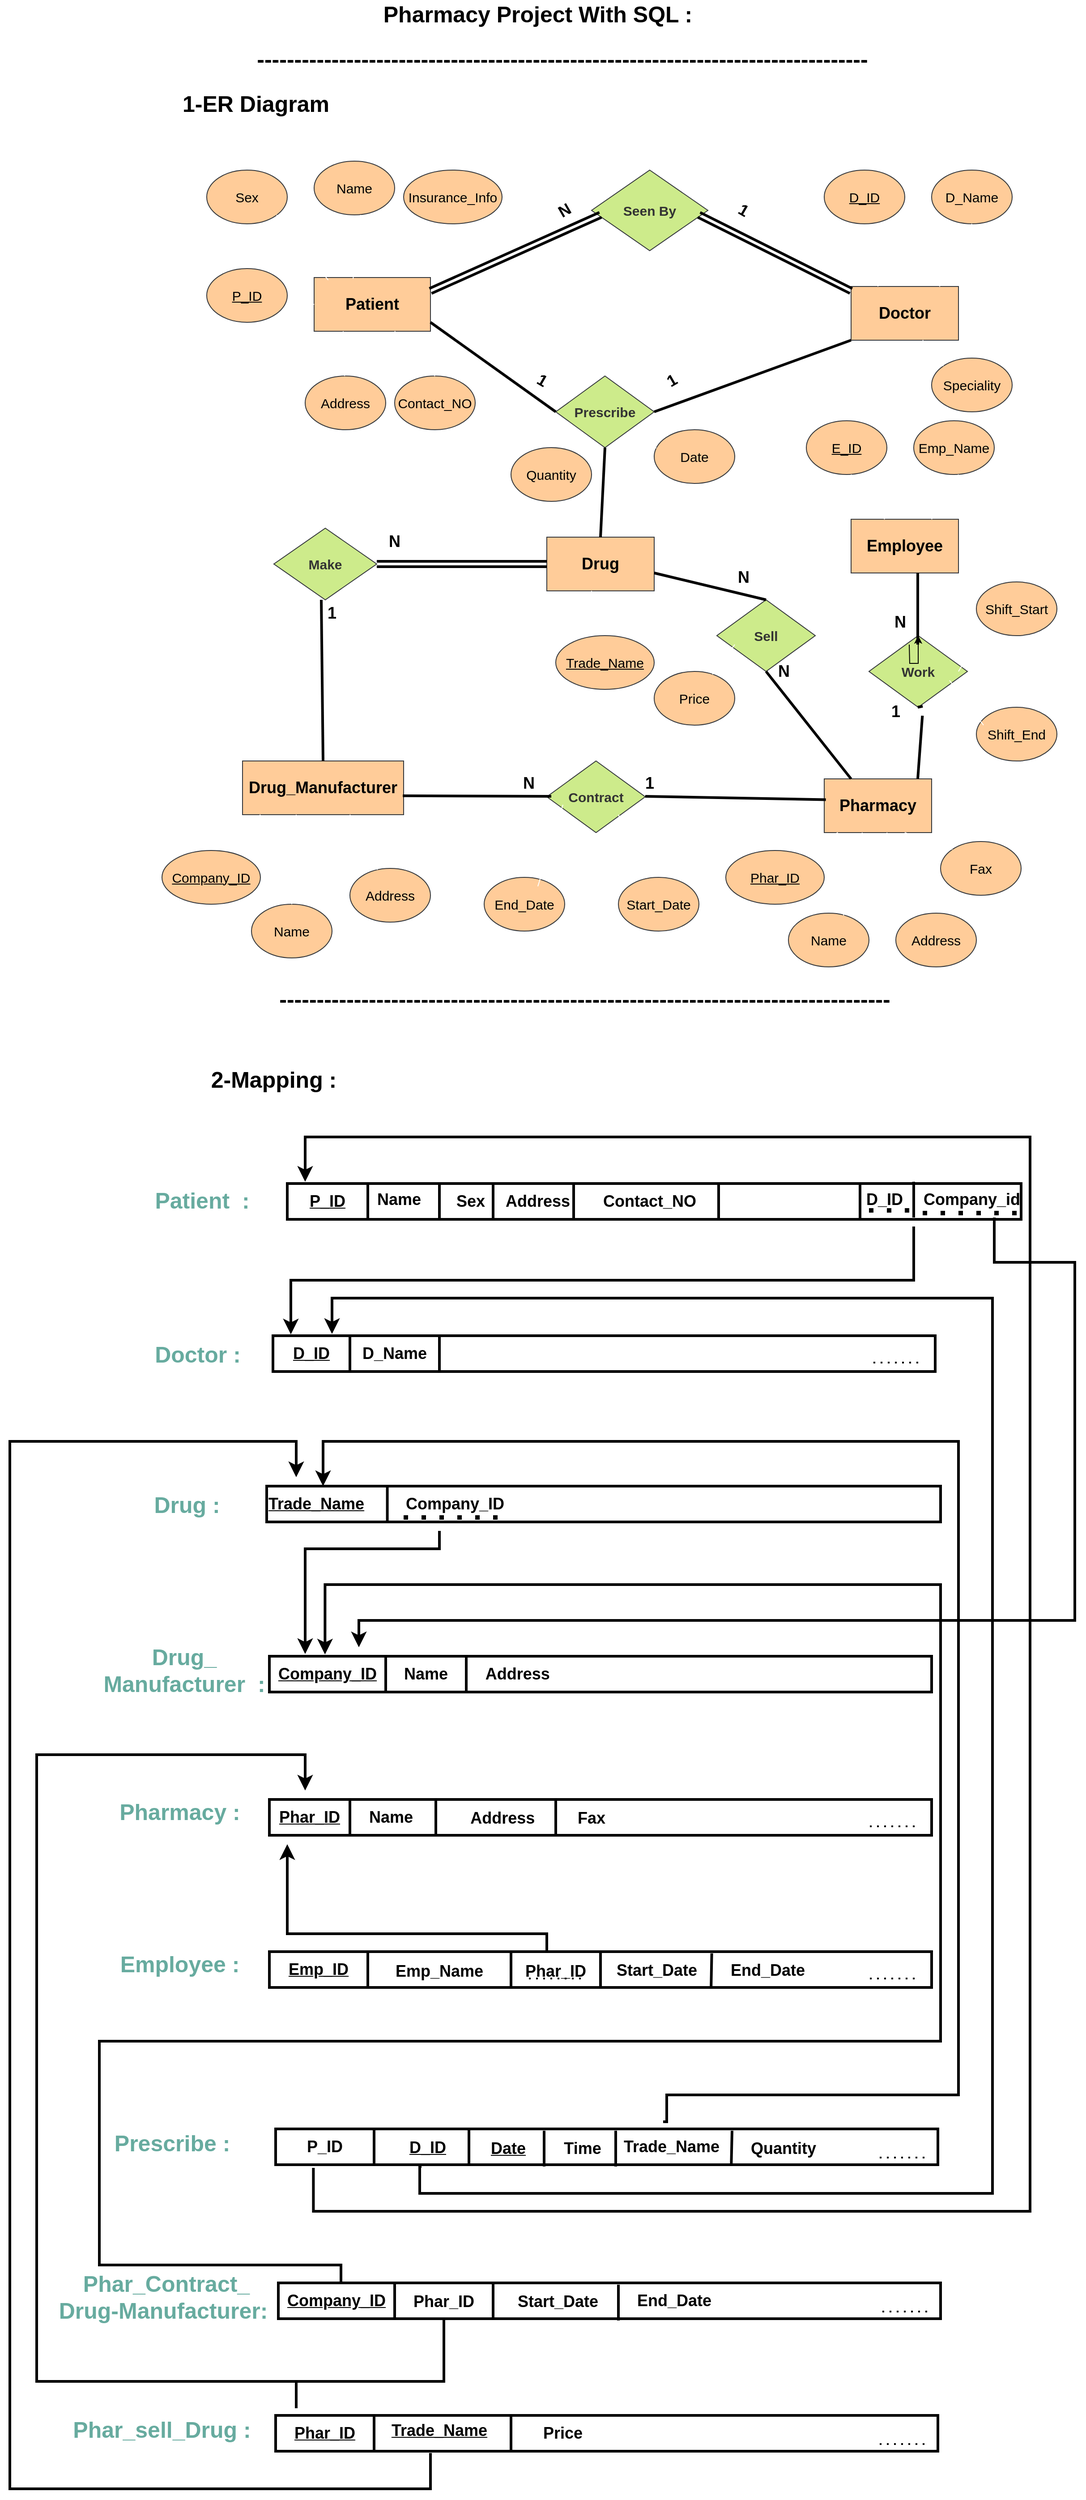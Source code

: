 <mxfile version="24.4.0" type="device">
  <diagram id="R2lEEEUBdFMjLlhIrx00" name="Page-1">
    <mxGraphModel dx="2392" dy="2098" grid="1" gridSize="10" guides="1" tooltips="1" connect="1" arrows="1" fold="1" page="1" pageScale="1" pageWidth="850" pageHeight="1100" math="0" shadow="0" extFonts="Permanent Marker^https://fonts.googleapis.com/css?family=Permanent+Marker">
      <root>
        <mxCell id="0" />
        <mxCell id="1" parent="0" />
        <mxCell id="VFh9iW4sONz-iv-2uf0R-1" value="&lt;b&gt;&lt;font style=&quot;font-size: 18px;&quot;&gt;Patient&lt;/font&gt;&lt;/b&gt;" style="rounded=0;whiteSpace=wrap;html=1;fillColor=#ffcc99;strokeColor=#36393d;fontColor=#000000;" parent="1" vertex="1">
          <mxGeometry x="140" y="-330" width="130" height="60" as="geometry" />
        </mxCell>
        <mxCell id="VFh9iW4sONz-iv-2uf0R-2" value="&lt;b&gt;&lt;font style=&quot;font-size: 18px;&quot;&gt;Doctor&lt;/font&gt;&lt;/b&gt;" style="rounded=0;whiteSpace=wrap;html=1;fillColor=#ffcc99;strokeColor=#36393d;fontColor=#000000;" parent="1" vertex="1">
          <mxGeometry x="740" y="-320" width="120" height="60" as="geometry" />
        </mxCell>
        <mxCell id="VFh9iW4sONz-iv-2uf0R-3" value="&lt;b&gt;&lt;font style=&quot;font-size: 18px;&quot;&gt;Employee&lt;/font&gt;&lt;/b&gt;" style="rounded=0;whiteSpace=wrap;html=1;fillColor=#ffcc99;strokeColor=#36393d;fontColor=#000000;" parent="1" vertex="1">
          <mxGeometry x="740" y="-60" width="120" height="60" as="geometry" />
        </mxCell>
        <mxCell id="VFh9iW4sONz-iv-2uf0R-5" value="&lt;b&gt;&lt;font style=&quot;font-size: 18px;&quot;&gt;Pharmacy&lt;/font&gt;&lt;/b&gt;" style="rounded=0;whiteSpace=wrap;html=1;fillColor=#ffcc99;strokeColor=#36393d;fontColor=#000000;" parent="1" vertex="1">
          <mxGeometry x="710" y="230" width="120" height="60" as="geometry" />
        </mxCell>
        <mxCell id="VFh9iW4sONz-iv-2uf0R-6" value="&lt;b&gt;&lt;font style=&quot;font-size: 18px;&quot;&gt;Drug_Manufacturer&lt;/font&gt;&lt;/b&gt;" style="rounded=0;whiteSpace=wrap;html=1;fillColor=#ffcc99;strokeColor=#36393d;fontColor=#000000;" parent="1" vertex="1">
          <mxGeometry x="60" y="210" width="180" height="60" as="geometry" />
        </mxCell>
        <mxCell id="VFh9iW4sONz-iv-2uf0R-7" value="&lt;b&gt;&lt;font style=&quot;font-size: 18px;&quot;&gt;Drug&lt;/font&gt;&lt;/b&gt;" style="rounded=0;whiteSpace=wrap;html=1;fillColor=#ffcc99;strokeColor=#36393d;fontColor=#000000;" parent="1" vertex="1">
          <mxGeometry x="400" y="-40" width="120" height="60" as="geometry" />
        </mxCell>
        <mxCell id="VFh9iW4sONz-iv-2uf0R-14" value="&lt;font style=&quot;font-size: 15px;&quot; color=&quot;#000000&quot;&gt;Name&lt;/font&gt;" style="ellipse;whiteSpace=wrap;html=1;fillColor=#ffcc99;strokeColor=#36393d;" parent="1" vertex="1">
          <mxGeometry x="140" y="-460" width="90" height="60" as="geometry" />
        </mxCell>
        <mxCell id="VFh9iW4sONz-iv-2uf0R-16" value="&lt;font style=&quot;font-size: 15px;&quot; color=&quot;#000000&quot;&gt;Contact_NO&lt;/font&gt;" style="ellipse;whiteSpace=wrap;html=1;fillColor=#ffcc99;strokeColor=#36393d;" parent="1" vertex="1">
          <mxGeometry x="230" y="-220" width="90" height="60" as="geometry" />
        </mxCell>
        <mxCell id="VFh9iW4sONz-iv-2uf0R-17" value="&lt;font style=&quot;font-size: 15px;&quot; color=&quot;#000000&quot;&gt;Address&lt;/font&gt;" style="ellipse;whiteSpace=wrap;html=1;fillColor=#ffcc99;strokeColor=#36393d;" parent="1" vertex="1">
          <mxGeometry x="130" y="-220" width="90" height="60" as="geometry" />
        </mxCell>
        <mxCell id="VFh9iW4sONz-iv-2uf0R-18" value="&lt;font style=&quot;font-size: 15px;&quot; color=&quot;#000000&quot;&gt;Sex&lt;/font&gt;" style="ellipse;whiteSpace=wrap;html=1;fillColor=#ffcc99;strokeColor=#36393d;" parent="1" vertex="1">
          <mxGeometry x="20" y="-450" width="90" height="60" as="geometry" />
        </mxCell>
        <mxCell id="VFh9iW4sONz-iv-2uf0R-19" value="&lt;font style=&quot;font-size: 15px;&quot; color=&quot;#000000&quot;&gt;&lt;u&gt;P_ID&lt;/u&gt;&lt;/font&gt;" style="ellipse;whiteSpace=wrap;html=1;fillColor=#ffcc99;strokeColor=#36393d;" parent="1" vertex="1">
          <mxGeometry x="20" y="-340" width="90" height="60" as="geometry" />
        </mxCell>
        <mxCell id="VFh9iW4sONz-iv-2uf0R-20" value="&lt;font style=&quot;font-size: 15px;&quot; color=&quot;#000000&quot;&gt;Insurance_Info&lt;/font&gt;" style="ellipse;whiteSpace=wrap;html=1;fillColor=#ffcc99;strokeColor=#36393d;" parent="1" vertex="1">
          <mxGeometry x="240" y="-450" width="110" height="60" as="geometry" />
        </mxCell>
        <mxCell id="VFh9iW4sONz-iv-2uf0R-21" value="&lt;font style=&quot;font-size: 15px;&quot; color=&quot;#000000&quot;&gt;D_Name&lt;/font&gt;" style="ellipse;whiteSpace=wrap;html=1;fillColor=#ffcc99;strokeColor=#36393d;" parent="1" vertex="1">
          <mxGeometry x="830" y="-450" width="90" height="60" as="geometry" />
        </mxCell>
        <mxCell id="VFh9iW4sONz-iv-2uf0R-22" value="&lt;font style=&quot;font-size: 15px;&quot; color=&quot;#000000&quot;&gt;Speciality&lt;/font&gt;" style="ellipse;whiteSpace=wrap;html=1;fillColor=#ffcc99;strokeColor=#36393d;" parent="1" vertex="1">
          <mxGeometry x="830" y="-240" width="90" height="60" as="geometry" />
        </mxCell>
        <mxCell id="VFh9iW4sONz-iv-2uf0R-23" value="&lt;font color=&quot;#000000&quot;&gt;&lt;span style=&quot;font-size: 15px;&quot;&gt;&lt;u&gt;D_ID&lt;/u&gt;&lt;/span&gt;&lt;/font&gt;" style="ellipse;whiteSpace=wrap;html=1;fillColor=#ffcc99;strokeColor=#36393d;" parent="1" vertex="1">
          <mxGeometry x="710" y="-450" width="90" height="60" as="geometry" />
        </mxCell>
        <mxCell id="VFh9iW4sONz-iv-2uf0R-24" value="&lt;font style=&quot;font-size: 15px;&quot; color=&quot;#000000&quot;&gt;&lt;u&gt;E_ID&lt;/u&gt;&lt;/font&gt;" style="ellipse;whiteSpace=wrap;html=1;fillColor=#ffcc99;strokeColor=#36393d;" parent="1" vertex="1">
          <mxGeometry x="690" y="-170" width="90" height="60" as="geometry" />
        </mxCell>
        <mxCell id="VFh9iW4sONz-iv-2uf0R-25" value="&lt;font color=&quot;#000000&quot;&gt;&lt;span style=&quot;font-size: 15px;&quot;&gt;Emp_Name&lt;/span&gt;&lt;/font&gt;" style="ellipse;whiteSpace=wrap;html=1;fillColor=#ffcc99;strokeColor=#36393d;" parent="1" vertex="1">
          <mxGeometry x="810" y="-170" width="90" height="60" as="geometry" />
        </mxCell>
        <mxCell id="VFh9iW4sONz-iv-2uf0R-27" value="&lt;font style=&quot;font-size: 15px;&quot; color=&quot;#000000&quot;&gt;&lt;u&gt;Trade_Name&lt;/u&gt;&lt;/font&gt;" style="ellipse;whiteSpace=wrap;html=1;fillColor=#ffcc99;strokeColor=#36393d;" parent="1" vertex="1">
          <mxGeometry x="410" y="70" width="110" height="60" as="geometry" />
        </mxCell>
        <mxCell id="VFh9iW4sONz-iv-2uf0R-28" value="&lt;font style=&quot;font-size: 15px;&quot; color=&quot;#000000&quot;&gt;&lt;u&gt;Phar_ID&lt;/u&gt;&lt;/font&gt;" style="ellipse;whiteSpace=wrap;html=1;fillColor=#ffcc99;strokeColor=#36393d;" parent="1" vertex="1">
          <mxGeometry x="600" y="310" width="110" height="60" as="geometry" />
        </mxCell>
        <mxCell id="VFh9iW4sONz-iv-2uf0R-29" value="&lt;font color=&quot;#000000&quot;&gt;&lt;span style=&quot;font-size: 15px;&quot;&gt;Name&lt;/span&gt;&lt;/font&gt;" style="ellipse;whiteSpace=wrap;html=1;fillColor=#ffcc99;strokeColor=#36393d;" parent="1" vertex="1">
          <mxGeometry x="670" y="380" width="90" height="60" as="geometry" />
        </mxCell>
        <mxCell id="VFh9iW4sONz-iv-2uf0R-30" value="&lt;font color=&quot;#000000&quot;&gt;&lt;span style=&quot;font-size: 15px;&quot;&gt;Address&lt;/span&gt;&lt;/font&gt;" style="ellipse;whiteSpace=wrap;html=1;fillColor=#ffcc99;strokeColor=#36393d;" parent="1" vertex="1">
          <mxGeometry x="790" y="380" width="90" height="60" as="geometry" />
        </mxCell>
        <mxCell id="VFh9iW4sONz-iv-2uf0R-31" value="&lt;font color=&quot;#000000&quot;&gt;&lt;span style=&quot;font-size: 15px;&quot;&gt;Fax&lt;/span&gt;&lt;/font&gt;" style="ellipse;whiteSpace=wrap;html=1;fillColor=#ffcc99;strokeColor=#36393d;" parent="1" vertex="1">
          <mxGeometry x="840" y="300" width="90" height="60" as="geometry" />
        </mxCell>
        <mxCell id="VFh9iW4sONz-iv-2uf0R-32" value="&lt;font style=&quot;font-size: 15px;&quot; color=&quot;#000000&quot;&gt;&lt;u&gt;Company_ID&lt;/u&gt;&lt;/font&gt;" style="ellipse;whiteSpace=wrap;html=1;fillColor=#ffcc99;strokeColor=#36393d;" parent="1" vertex="1">
          <mxGeometry x="-30" y="310" width="110" height="60" as="geometry" />
        </mxCell>
        <mxCell id="VFh9iW4sONz-iv-2uf0R-33" value="&lt;font color=&quot;#000000&quot;&gt;&lt;span style=&quot;font-size: 15px;&quot;&gt;Name&lt;/span&gt;&lt;/font&gt;" style="ellipse;whiteSpace=wrap;html=1;fillColor=#ffcc99;strokeColor=#36393d;" parent="1" vertex="1">
          <mxGeometry x="70" y="370" width="90" height="60" as="geometry" />
        </mxCell>
        <mxCell id="VFh9iW4sONz-iv-2uf0R-34" value="&lt;font color=&quot;#000000&quot;&gt;&lt;span style=&quot;font-size: 15px;&quot;&gt;Address&lt;/span&gt;&lt;/font&gt;" style="ellipse;whiteSpace=wrap;html=1;fillColor=#ffcc99;strokeColor=#36393d;" parent="1" vertex="1">
          <mxGeometry x="180" y="330" width="90" height="60" as="geometry" />
        </mxCell>
        <mxCell id="VFh9iW4sONz-iv-2uf0R-35" value="" style="endArrow=none;html=1;rounded=0;exitX=0.871;exitY=-0.027;exitDx=0;exitDy=0;strokeColor=#FFFFFF;exitPerimeter=0;" parent="1" source="VFh9iW4sONz-iv-2uf0R-1" edge="1">
          <mxGeometry width="50" height="50" relative="1" as="geometry">
            <mxPoint x="230" y="-340" as="sourcePoint" />
            <mxPoint x="280" y="-390" as="targetPoint" />
          </mxGeometry>
        </mxCell>
        <mxCell id="VFh9iW4sONz-iv-2uf0R-36" value="" style="endArrow=none;html=1;rounded=0;exitX=0.335;exitY=0.022;exitDx=0;exitDy=0;strokeColor=#FFFFFF;exitPerimeter=0;" parent="1" source="VFh9iW4sONz-iv-2uf0R-1" edge="1">
          <mxGeometry width="50" height="50" relative="1" as="geometry">
            <mxPoint x="150" y="-340" as="sourcePoint" />
            <mxPoint x="192" y="-400" as="targetPoint" />
          </mxGeometry>
        </mxCell>
        <mxCell id="VFh9iW4sONz-iv-2uf0R-37" value="" style="endArrow=none;html=1;rounded=0;exitX=0.121;exitY=0.046;exitDx=0;exitDy=0;strokeColor=#FFFFFF;exitPerimeter=0;" parent="1" source="VFh9iW4sONz-iv-2uf0R-1" edge="1">
          <mxGeometry width="50" height="50" relative="1" as="geometry">
            <mxPoint x="90" y="-329" as="sourcePoint" />
            <mxPoint x="98" y="-400" as="targetPoint" />
          </mxGeometry>
        </mxCell>
        <mxCell id="VFh9iW4sONz-iv-2uf0R-38" value="" style="endArrow=none;html=1;rounded=0;exitX=0;exitY=0.5;exitDx=0;exitDy=0;strokeColor=#FFFFFF;" parent="1" source="VFh9iW4sONz-iv-2uf0R-1" edge="1">
          <mxGeometry width="50" height="50" relative="1" as="geometry">
            <mxPoint x="168" y="-230" as="sourcePoint" />
            <mxPoint x="110" y="-303" as="targetPoint" />
          </mxGeometry>
        </mxCell>
        <mxCell id="VFh9iW4sONz-iv-2uf0R-42" value="" style="endArrow=none;html=1;rounded=0;strokeColor=#FFFFFF;entryX=0.25;entryY=1;entryDx=0;entryDy=0;" parent="1" source="VFh9iW4sONz-iv-2uf0R-17" target="VFh9iW4sONz-iv-2uf0R-1" edge="1">
          <mxGeometry width="50" height="50" relative="1" as="geometry">
            <mxPoint x="140" y="-202" as="sourcePoint" />
            <mxPoint x="167" y="-260" as="targetPoint" />
          </mxGeometry>
        </mxCell>
        <mxCell id="VFh9iW4sONz-iv-2uf0R-43" value="" style="endArrow=none;html=1;rounded=0;exitX=0.5;exitY=0;exitDx=0;exitDy=0;strokeColor=#FFFFFF;" parent="1" source="VFh9iW4sONz-iv-2uf0R-16" edge="1">
          <mxGeometry width="50" height="50" relative="1" as="geometry">
            <mxPoint x="203" y="-212" as="sourcePoint" />
            <mxPoint x="230" y="-270" as="targetPoint" />
          </mxGeometry>
        </mxCell>
        <mxCell id="VFh9iW4sONz-iv-2uf0R-44" value="" style="endArrow=none;html=1;rounded=0;exitX=0.823;exitY=0.002;exitDx=0;exitDy=0;strokeColor=#FFFFFF;exitPerimeter=0;entryX=0.5;entryY=1;entryDx=0;entryDy=0;" parent="1" source="VFh9iW4sONz-iv-2uf0R-2" target="VFh9iW4sONz-iv-2uf0R-21" edge="1">
          <mxGeometry width="50" height="50" relative="1" as="geometry">
            <mxPoint x="853" y="-330" as="sourcePoint" />
            <mxPoint x="880" y="-388" as="targetPoint" />
          </mxGeometry>
        </mxCell>
        <mxCell id="VFh9iW4sONz-iv-2uf0R-45" value="" style="endArrow=none;html=1;rounded=0;exitX=0.25;exitY=0;exitDx=0;exitDy=0;strokeColor=#FFFFFF;" parent="1" source="VFh9iW4sONz-iv-2uf0R-2" edge="1">
          <mxGeometry width="50" height="50" relative="1" as="geometry">
            <mxPoint x="737" y="-330" as="sourcePoint" />
            <mxPoint x="770" y="-390" as="targetPoint" />
          </mxGeometry>
        </mxCell>
        <mxCell id="VFh9iW4sONz-iv-2uf0R-46" value="" style="endArrow=none;html=1;rounded=0;exitX=0;exitY=0;exitDx=0;exitDy=0;strokeColor=#FFFFFF;" parent="1" source="VFh9iW4sONz-iv-2uf0R-22" edge="1">
          <mxGeometry width="50" height="50" relative="1" as="geometry">
            <mxPoint x="820" y="-190" as="sourcePoint" />
            <mxPoint x="820" y="-260" as="targetPoint" />
          </mxGeometry>
        </mxCell>
        <mxCell id="VFh9iW4sONz-iv-2uf0R-48" value="" style="endArrow=none;html=1;rounded=0;strokeColor=#FFFFFF;entryX=0.5;entryY=1;entryDx=0;entryDy=0;" parent="1" source="VFh9iW4sONz-iv-2uf0R-3" edge="1">
          <mxGeometry width="50" height="50" relative="1" as="geometry">
            <mxPoint x="704" y="-40" as="sourcePoint" />
            <mxPoint x="740" y="-110" as="targetPoint" />
          </mxGeometry>
        </mxCell>
        <mxCell id="VFh9iW4sONz-iv-2uf0R-49" value="" style="endArrow=none;html=1;rounded=0;strokeColor=#FFFFFF;entryX=0.5;entryY=1;entryDx=0;entryDy=0;exitX=0.75;exitY=0;exitDx=0;exitDy=0;" parent="1" source="VFh9iW4sONz-iv-2uf0R-3" edge="1">
          <mxGeometry width="50" height="50" relative="1" as="geometry">
            <mxPoint x="898" y="-60" as="sourcePoint" />
            <mxPoint x="860" y="-110" as="targetPoint" />
          </mxGeometry>
        </mxCell>
        <mxCell id="VFh9iW4sONz-iv-2uf0R-51" value="" style="endArrow=none;html=1;rounded=0;strokeColor=#FFFFFF;entryX=0.75;entryY=1;entryDx=0;entryDy=0;exitX=0;exitY=0;exitDx=0;exitDy=0;" parent="1" source="VFh9iW4sONz-iv-2uf0R-31" target="VFh9iW4sONz-iv-2uf0R-5" edge="1">
          <mxGeometry width="50" height="50" relative="1" as="geometry">
            <mxPoint x="840" y="330" as="sourcePoint" />
            <mxPoint x="802" y="280" as="targetPoint" />
          </mxGeometry>
        </mxCell>
        <mxCell id="VFh9iW4sONz-iv-2uf0R-53" value="" style="endArrow=none;html=1;rounded=0;strokeColor=#FFFFFF;entryX=0.75;entryY=1;entryDx=0;entryDy=0;exitX=0.281;exitY=0.029;exitDx=0;exitDy=0;exitPerimeter=0;" parent="1" source="VFh9iW4sONz-iv-2uf0R-30" edge="1">
          <mxGeometry width="50" height="50" relative="1" as="geometry">
            <mxPoint x="820" y="330" as="sourcePoint" />
            <mxPoint x="780" y="290" as="targetPoint" />
          </mxGeometry>
        </mxCell>
        <mxCell id="VFh9iW4sONz-iv-2uf0R-54" value="" style="endArrow=none;html=1;rounded=0;strokeColor=#FFFFFF;entryX=0.75;entryY=1;entryDx=0;entryDy=0;exitX=0.684;exitY=0.041;exitDx=0;exitDy=0;exitPerimeter=0;" parent="1" source="VFh9iW4sONz-iv-2uf0R-29" edge="1">
          <mxGeometry width="50" height="50" relative="1" as="geometry">
            <mxPoint x="787.5" y="382" as="sourcePoint" />
            <mxPoint x="752.5" y="290" as="targetPoint" />
          </mxGeometry>
        </mxCell>
        <mxCell id="VFh9iW4sONz-iv-2uf0R-55" value="" style="endArrow=none;html=1;rounded=0;strokeColor=#FFFFFF;entryX=0.75;entryY=1;entryDx=0;entryDy=0;exitX=0.749;exitY=0.058;exitDx=0;exitDy=0;exitPerimeter=0;" parent="1" source="VFh9iW4sONz-iv-2uf0R-28" edge="1">
          <mxGeometry width="50" height="50" relative="1" as="geometry">
            <mxPoint x="704.75" y="382" as="sourcePoint" />
            <mxPoint x="725.25" y="290" as="targetPoint" />
          </mxGeometry>
        </mxCell>
        <mxCell id="VFh9iW4sONz-iv-2uf0R-56" value="" style="endArrow=none;html=1;rounded=0;strokeColor=#FFFFFF;entryX=0.75;entryY=1;entryDx=0;entryDy=0;exitX=0.638;exitY=-0.003;exitDx=0;exitDy=0;exitPerimeter=0;" parent="1" source="VFh9iW4sONz-iv-2uf0R-32" edge="1">
          <mxGeometry width="50" height="50" relative="1" as="geometry">
            <mxPoint x="36.75" y="293" as="sourcePoint" />
            <mxPoint x="80" y="270" as="targetPoint" />
          </mxGeometry>
        </mxCell>
        <mxCell id="VFh9iW4sONz-iv-2uf0R-57" value="" style="endArrow=none;html=1;rounded=0;strokeColor=#FFFFFF;entryX=0.75;entryY=1;entryDx=0;entryDy=0;exitX=0.5;exitY=0;exitDx=0;exitDy=0;" parent="1" source="VFh9iW4sONz-iv-2uf0R-33" edge="1">
          <mxGeometry width="50" height="50" relative="1" as="geometry">
            <mxPoint x="80" y="310" as="sourcePoint" />
            <mxPoint x="120" y="270" as="targetPoint" />
          </mxGeometry>
        </mxCell>
        <mxCell id="VFh9iW4sONz-iv-2uf0R-58" value="" style="endArrow=none;html=1;rounded=0;strokeColor=#FFFFFF;entryX=0.75;entryY=1;entryDx=0;entryDy=0;" parent="1" source="VFh9iW4sONz-iv-2uf0R-34" edge="1">
          <mxGeometry width="50" height="50" relative="1" as="geometry">
            <mxPoint x="175" y="370" as="sourcePoint" />
            <mxPoint x="180" y="270" as="targetPoint" />
          </mxGeometry>
        </mxCell>
        <mxCell id="VFh9iW4sONz-iv-2uf0R-59" value="&lt;font color=&quot;#333333&quot; size=&quot;1&quot;&gt;&lt;b style=&quot;font-size: 15px;&quot;&gt;Seen By&lt;/b&gt;&lt;/font&gt;" style="rhombus;whiteSpace=wrap;html=1;fillColor=#cdeb8b;strokeColor=#36393d;" parent="1" vertex="1">
          <mxGeometry x="450" y="-450" width="130" height="90" as="geometry" />
        </mxCell>
        <mxCell id="VFh9iW4sONz-iv-2uf0R-60" value="&lt;font color=&quot;#333333&quot; size=&quot;1&quot;&gt;&lt;b style=&quot;font-size: 15px;&quot;&gt;Prescribe&lt;/b&gt;&lt;/font&gt;" style="rhombus;whiteSpace=wrap;html=1;fillColor=#cdeb8b;strokeColor=#36393d;" parent="1" vertex="1">
          <mxGeometry x="410" y="-220" width="110" height="80" as="geometry" />
        </mxCell>
        <mxCell id="VFh9iW4sONz-iv-2uf0R-61" value="" style="shape=link;html=1;rounded=0;exitX=1;exitY=0.25;exitDx=0;exitDy=0;strokeWidth=3;" parent="1" source="VFh9iW4sONz-iv-2uf0R-1" edge="1">
          <mxGeometry width="100" relative="1" as="geometry">
            <mxPoint x="360" y="-400" as="sourcePoint" />
            <mxPoint x="460" y="-400" as="targetPoint" />
          </mxGeometry>
        </mxCell>
        <mxCell id="VFh9iW4sONz-iv-2uf0R-62" value="" style="shape=link;html=1;rounded=0;strokeWidth=3;" parent="1" edge="1">
          <mxGeometry width="100" relative="1" as="geometry">
            <mxPoint x="570" y="-400" as="sourcePoint" />
            <mxPoint x="740" y="-315" as="targetPoint" />
          </mxGeometry>
        </mxCell>
        <mxCell id="VFh9iW4sONz-iv-2uf0R-63" value="&lt;font color=&quot;#333333&quot; size=&quot;1&quot;&gt;&lt;b style=&quot;font-size: 15px;&quot;&gt;Make&lt;/b&gt;&lt;/font&gt;" style="rhombus;whiteSpace=wrap;html=1;fillColor=#cdeb8b;strokeColor=#36393d;" parent="1" vertex="1">
          <mxGeometry x="95" y="-50" width="115" height="80" as="geometry" />
        </mxCell>
        <mxCell id="VFh9iW4sONz-iv-2uf0R-64" value="&lt;font color=&quot;#333333&quot; size=&quot;1&quot;&gt;&lt;b style=&quot;font-size: 15px;&quot;&gt;Contract&lt;/b&gt;&lt;/font&gt;" style="rhombus;whiteSpace=wrap;html=1;fillColor=#cdeb8b;strokeColor=#36393d;" parent="1" vertex="1">
          <mxGeometry x="400" y="210" width="110" height="80" as="geometry" />
        </mxCell>
        <mxCell id="VFh9iW4sONz-iv-2uf0R-65" value="&lt;font color=&quot;#333333&quot; size=&quot;1&quot;&gt;&lt;b style=&quot;font-size: 15px;&quot;&gt;Work&lt;/b&gt;&lt;/font&gt;" style="rhombus;whiteSpace=wrap;html=1;fillColor=#cdeb8b;strokeColor=#36393d;" parent="1" vertex="1">
          <mxGeometry x="760" y="70" width="110" height="80" as="geometry" />
        </mxCell>
        <mxCell id="VFh9iW4sONz-iv-2uf0R-66" value="" style="endArrow=none;html=1;rounded=0;strokeColor=#FFFFFF;entryX=0.5;entryY=1;entryDx=0;entryDy=0;exitX=0.375;exitY=-0.003;exitDx=0;exitDy=0;exitPerimeter=0;" parent="1" source="VFh9iW4sONz-iv-2uf0R-27" edge="1">
          <mxGeometry width="50" height="50" relative="1" as="geometry">
            <mxPoint x="488" y="70" as="sourcePoint" />
            <mxPoint x="450" y="20" as="targetPoint" />
          </mxGeometry>
        </mxCell>
        <mxCell id="VFh9iW4sONz-iv-2uf0R-69" value="" style="endArrow=none;html=1;rounded=0;strokeWidth=3;exitX=1;exitY=0.5;exitDx=0;exitDy=0;" parent="1" source="VFh9iW4sONz-iv-2uf0R-60" edge="1">
          <mxGeometry width="50" height="50" relative="1" as="geometry">
            <mxPoint x="690" y="-210" as="sourcePoint" />
            <mxPoint x="740" y="-260" as="targetPoint" />
          </mxGeometry>
        </mxCell>
        <mxCell id="VFh9iW4sONz-iv-2uf0R-70" value="" style="endArrow=none;html=1;rounded=0;strokeWidth=3;exitX=0.5;exitY=0;exitDx=0;exitDy=0;entryX=0.5;entryY=1;entryDx=0;entryDy=0;" parent="1" source="VFh9iW4sONz-iv-2uf0R-7" target="VFh9iW4sONz-iv-2uf0R-60" edge="1">
          <mxGeometry width="50" height="50" relative="1" as="geometry">
            <mxPoint x="250" y="-70" as="sourcePoint" />
            <mxPoint x="470" y="-150" as="targetPoint" />
          </mxGeometry>
        </mxCell>
        <mxCell id="VFh9iW4sONz-iv-2uf0R-71" value="" style="endArrow=none;html=1;rounded=0;strokeWidth=3;exitX=0;exitY=0.5;exitDx=0;exitDy=0;entryX=0.5;entryY=1;entryDx=0;entryDy=0;" parent="1" source="VFh9iW4sONz-iv-2uf0R-60" edge="1">
          <mxGeometry width="50" height="50" relative="1" as="geometry">
            <mxPoint x="265" y="-180" as="sourcePoint" />
            <mxPoint x="270" y="-280" as="targetPoint" />
          </mxGeometry>
        </mxCell>
        <mxCell id="VFh9iW4sONz-iv-2uf0R-75" value="" style="endArrow=none;html=1;rounded=0;strokeWidth=3;exitX=0.995;exitY=0.648;exitDx=0;exitDy=0;entryX=0;entryY=0.5;entryDx=0;entryDy=0;exitPerimeter=0;" parent="1" source="VFh9iW4sONz-iv-2uf0R-6" edge="1">
          <mxGeometry width="50" height="50" relative="1" as="geometry">
            <mxPoint x="210" y="249.5" as="sourcePoint" />
            <mxPoint x="405" y="249.5" as="targetPoint" />
          </mxGeometry>
        </mxCell>
        <mxCell id="VFh9iW4sONz-iv-2uf0R-76" value="" style="endArrow=none;html=1;rounded=0;strokeWidth=3;exitX=0.995;exitY=0.648;exitDx=0;exitDy=0;entryX=0.015;entryY=0.388;entryDx=0;entryDy=0;exitPerimeter=0;entryPerimeter=0;" parent="1" target="VFh9iW4sONz-iv-2uf0R-5" edge="1">
          <mxGeometry width="50" height="50" relative="1" as="geometry">
            <mxPoint x="510" y="249.5" as="sourcePoint" />
            <mxPoint x="676" y="250" as="targetPoint" />
          </mxGeometry>
        </mxCell>
        <mxCell id="VFh9iW4sONz-iv-2uf0R-77" value="" style="endArrow=none;html=1;rounded=0;strokeWidth=3;exitX=0.995;exitY=0.648;exitDx=0;exitDy=0;entryX=0.5;entryY=0;entryDx=0;entryDy=0;exitPerimeter=0;" parent="1" target="VFh9iW4sONz-iv-2uf0R-6" edge="1">
          <mxGeometry width="50" height="50" relative="1" as="geometry">
            <mxPoint x="148" y="30" as="sourcePoint" />
            <mxPoint x="350" y="33.5" as="targetPoint" />
          </mxGeometry>
        </mxCell>
        <mxCell id="VFh9iW4sONz-iv-2uf0R-78" value="" style="endArrow=none;html=1;rounded=0;strokeWidth=3;exitX=0.995;exitY=0.648;exitDx=0;exitDy=0;exitPerimeter=0;" parent="1" edge="1">
          <mxGeometry width="50" height="50" relative="1" as="geometry">
            <mxPoint x="814.5" as="sourcePoint" />
            <mxPoint x="814.5" y="80" as="targetPoint" />
          </mxGeometry>
        </mxCell>
        <mxCell id="VFh9iW4sONz-iv-2uf0R-80" value="" style="endArrow=none;html=1;rounded=0;strokeWidth=3;exitX=0.995;exitY=0.648;exitDx=0;exitDy=0;exitPerimeter=0;" parent="1" source="VFh9iW4sONz-iv-2uf0R-120" edge="1">
          <mxGeometry width="50" height="50" relative="1" as="geometry">
            <mxPoint x="814.5" y="150" as="sourcePoint" />
            <mxPoint x="814.5" y="230" as="targetPoint" />
          </mxGeometry>
        </mxCell>
        <mxCell id="VFh9iW4sONz-iv-2uf0R-81" value="" style="shape=link;html=1;rounded=0;exitX=1;exitY=0.5;exitDx=0;exitDy=0;strokeWidth=3;" parent="1" source="VFh9iW4sONz-iv-2uf0R-63" edge="1">
          <mxGeometry width="100" relative="1" as="geometry">
            <mxPoint x="210" y="75" as="sourcePoint" />
            <mxPoint x="400" y="-10" as="targetPoint" />
            <Array as="points">
              <mxPoint x="280" y="-10" />
            </Array>
          </mxGeometry>
        </mxCell>
        <mxCell id="VFh9iW4sONz-iv-2uf0R-83" value="&lt;font color=&quot;#333333&quot; size=&quot;1&quot;&gt;&lt;b style=&quot;font-size: 15px;&quot;&gt;Sell&lt;/b&gt;&lt;/font&gt;" style="rhombus;whiteSpace=wrap;html=1;fillColor=#cdeb8b;strokeColor=#36393d;" parent="1" vertex="1">
          <mxGeometry x="590" y="30" width="110" height="80" as="geometry" />
        </mxCell>
        <mxCell id="VFh9iW4sONz-iv-2uf0R-84" value="" style="endArrow=none;html=1;rounded=0;strokeWidth=3;exitX=0.995;exitY=0.648;exitDx=0;exitDy=0;exitPerimeter=0;entryX=0.5;entryY=0;entryDx=0;entryDy=0;" parent="1" target="VFh9iW4sONz-iv-2uf0R-83" edge="1">
          <mxGeometry width="50" height="50" relative="1" as="geometry">
            <mxPoint x="520" as="sourcePoint" />
            <mxPoint x="522" y="180" as="targetPoint" />
          </mxGeometry>
        </mxCell>
        <mxCell id="VFh9iW4sONz-iv-2uf0R-85" value="" style="endArrow=none;html=1;rounded=0;strokeWidth=3;exitX=0.5;exitY=1;exitDx=0;exitDy=0;entryX=0.25;entryY=0;entryDx=0;entryDy=0;" parent="1" source="VFh9iW4sONz-iv-2uf0R-83" target="VFh9iW4sONz-iv-2uf0R-5" edge="1">
          <mxGeometry width="50" height="50" relative="1" as="geometry">
            <mxPoint x="640" y="110" as="sourcePoint" />
            <mxPoint x="765" y="140" as="targetPoint" />
          </mxGeometry>
        </mxCell>
        <mxCell id="VFh9iW4sONz-iv-2uf0R-86" value="&lt;span style=&quot;color: rgb(0, 0, 0); font-size: 15px;&quot;&gt;Quantity&lt;/span&gt;" style="ellipse;whiteSpace=wrap;html=1;fillColor=#ffcc99;strokeColor=#36393d;" parent="1" vertex="1">
          <mxGeometry x="360" y="-140" width="90" height="60" as="geometry" />
        </mxCell>
        <mxCell id="VFh9iW4sONz-iv-2uf0R-87" value="&lt;font style=&quot;font-size: 15px;&quot; color=&quot;#000000&quot;&gt;Date&lt;/font&gt;" style="ellipse;whiteSpace=wrap;html=1;fillColor=#ffcc99;strokeColor=#36393d;" parent="1" vertex="1">
          <mxGeometry x="520" y="-160" width="90" height="60" as="geometry" />
        </mxCell>
        <mxCell id="VFh9iW4sONz-iv-2uf0R-89" value="&lt;font style=&quot;font-size: 15px;&quot; color=&quot;#000000&quot;&gt;Price&lt;/font&gt;" style="ellipse;whiteSpace=wrap;html=1;fillColor=#ffcc99;strokeColor=#36393d;" parent="1" vertex="1">
          <mxGeometry x="520" y="110" width="90" height="60" as="geometry" />
        </mxCell>
        <mxCell id="VFh9iW4sONz-iv-2uf0R-91" value="" style="endArrow=none;html=1;rounded=0;strokeColor=#FFFFFF;entryX=0.5;entryY=1;entryDx=0;entryDy=0;" parent="1" source="VFh9iW4sONz-iv-2uf0R-89" edge="1">
          <mxGeometry width="50" height="50" relative="1" as="geometry">
            <mxPoint x="648" y="130" as="sourcePoint" />
            <mxPoint x="610" y="80" as="targetPoint" />
          </mxGeometry>
        </mxCell>
        <mxCell id="VFh9iW4sONz-iv-2uf0R-95" value="" style="endArrow=none;html=1;rounded=0;strokeColor=#FFFFFF;entryX=0.5;entryY=1;entryDx=0;entryDy=0;exitX=0.027;exitY=0.344;exitDx=0;exitDy=0;exitPerimeter=0;" parent="1" source="VFh9iW4sONz-iv-2uf0R-87" edge="1">
          <mxGeometry width="50" height="50" relative="1" as="geometry">
            <mxPoint x="534" y="-110" as="sourcePoint" />
            <mxPoint x="496" y="-160" as="targetPoint" />
          </mxGeometry>
        </mxCell>
        <mxCell id="VFh9iW4sONz-iv-2uf0R-97" value="" style="endArrow=none;html=1;rounded=0;strokeColor=#FFFFFF;entryX=0.5;entryY=1;entryDx=0;entryDy=0;" parent="1" edge="1">
          <mxGeometry width="50" height="50" relative="1" as="geometry">
            <mxPoint x="420" y="-140" as="sourcePoint" />
            <mxPoint x="430" y="-160" as="targetPoint" />
          </mxGeometry>
        </mxCell>
        <mxCell id="VFh9iW4sONz-iv-2uf0R-100" value="&lt;font color=&quot;#000000&quot;&gt;&lt;span style=&quot;font-size: 15px;&quot;&gt;Start_Date&lt;/span&gt;&lt;/font&gt;" style="ellipse;whiteSpace=wrap;html=1;fillColor=#ffcc99;strokeColor=#36393d;" parent="1" vertex="1">
          <mxGeometry x="480" y="340" width="90" height="60" as="geometry" />
        </mxCell>
        <mxCell id="VFh9iW4sONz-iv-2uf0R-101" value="&lt;font color=&quot;#000000&quot;&gt;&lt;span style=&quot;font-size: 15px;&quot;&gt;End_Date&lt;/span&gt;&lt;/font&gt;" style="ellipse;whiteSpace=wrap;html=1;fillColor=#ffcc99;strokeColor=#36393d;" parent="1" vertex="1">
          <mxGeometry x="330" y="340" width="90" height="60" as="geometry" />
        </mxCell>
        <mxCell id="VFh9iW4sONz-iv-2uf0R-102" value="&lt;font color=&quot;#000000&quot;&gt;&lt;span style=&quot;font-size: 15px;&quot;&gt;Shift_Start&lt;/span&gt;&lt;/font&gt;" style="ellipse;whiteSpace=wrap;html=1;fillColor=#ffcc99;strokeColor=#36393d;" parent="1" vertex="1">
          <mxGeometry x="880" y="10" width="90" height="60" as="geometry" />
        </mxCell>
        <mxCell id="VFh9iW4sONz-iv-2uf0R-103" value="&lt;font color=&quot;#000000&quot;&gt;&lt;span style=&quot;font-size: 15px;&quot;&gt;Shift_End&lt;/span&gt;&lt;/font&gt;" style="ellipse;whiteSpace=wrap;html=1;fillColor=#ffcc99;strokeColor=#36393d;" parent="1" vertex="1">
          <mxGeometry x="880" y="150" width="90" height="60" as="geometry" />
        </mxCell>
        <mxCell id="VFh9iW4sONz-iv-2uf0R-104" value="" style="endArrow=none;html=1;rounded=0;strokeColor=#FFFFFF;entryX=0.5;entryY=1;entryDx=0;entryDy=0;exitX=0.75;exitY=0;exitDx=0;exitDy=0;" parent="1" edge="1">
          <mxGeometry width="50" height="50" relative="1" as="geometry">
            <mxPoint x="860" y="110" as="sourcePoint" />
            <mxPoint x="890" y="60" as="targetPoint" />
          </mxGeometry>
        </mxCell>
        <mxCell id="VFh9iW4sONz-iv-2uf0R-105" value="" style="endArrow=none;html=1;rounded=0;strokeColor=#FFFFFF;entryX=0.5;entryY=1;entryDx=0;entryDy=0;" parent="1" edge="1">
          <mxGeometry width="50" height="50" relative="1" as="geometry">
            <mxPoint x="888" y="170" as="sourcePoint" />
            <mxPoint x="850" y="120" as="targetPoint" />
          </mxGeometry>
        </mxCell>
        <mxCell id="VFh9iW4sONz-iv-2uf0R-106" value="" style="endArrow=none;html=1;rounded=0;strokeColor=#FFFFFF;entryX=0.75;entryY=1;entryDx=0;entryDy=0;exitX=0.357;exitY=0.011;exitDx=0;exitDy=0;exitPerimeter=0;" parent="1" source="VFh9iW4sONz-iv-2uf0R-100" edge="1">
          <mxGeometry width="50" height="50" relative="1" as="geometry">
            <mxPoint x="515" y="362" as="sourcePoint" />
            <mxPoint x="480" y="270" as="targetPoint" />
          </mxGeometry>
        </mxCell>
        <mxCell id="VFh9iW4sONz-iv-2uf0R-107" value="" style="endArrow=none;html=1;rounded=0;strokeColor=#FFFFFF;entryX=0.75;entryY=1;entryDx=0;entryDy=0;" parent="1" edge="1">
          <mxGeometry width="50" height="50" relative="1" as="geometry">
            <mxPoint x="390" y="350" as="sourcePoint" />
            <mxPoint x="418" y="259" as="targetPoint" />
          </mxGeometry>
        </mxCell>
        <mxCell id="VFh9iW4sONz-iv-2uf0R-108" value="&lt;font style=&quot;font-size: 18px;&quot;&gt;&lt;b&gt;1&lt;/b&gt;&lt;/font&gt;" style="text;html=1;align=center;verticalAlign=middle;whiteSpace=wrap;rounded=0;rotation=30;" parent="1" vertex="1">
          <mxGeometry x="365" y="-230" width="60" height="30" as="geometry" />
        </mxCell>
        <mxCell id="VFh9iW4sONz-iv-2uf0R-109" value="&lt;font style=&quot;font-size: 18px;&quot;&gt;&lt;b&gt;N&lt;/b&gt;&lt;/font&gt;" style="text;html=1;align=center;verticalAlign=middle;whiteSpace=wrap;rounded=0;rotation=-30;" parent="1" vertex="1">
          <mxGeometry x="390" y="-420" width="60" height="30" as="geometry" />
        </mxCell>
        <mxCell id="VFh9iW4sONz-iv-2uf0R-110" value="&lt;font style=&quot;font-size: 18px;&quot;&gt;&lt;b&gt;1&lt;/b&gt;&lt;/font&gt;" style="text;html=1;align=center;verticalAlign=middle;whiteSpace=wrap;rounded=0;rotation=-30;" parent="1" vertex="1">
          <mxGeometry x="510" y="-230" width="60" height="30" as="geometry" />
        </mxCell>
        <mxCell id="VFh9iW4sONz-iv-2uf0R-111" value="&lt;font style=&quot;font-size: 18px;&quot;&gt;&lt;b&gt;1&lt;/b&gt;&lt;/font&gt;" style="text;html=1;align=center;verticalAlign=middle;whiteSpace=wrap;rounded=0;rotation=30;" parent="1" vertex="1">
          <mxGeometry x="590" y="-420" width="60" height="30" as="geometry" />
        </mxCell>
        <mxCell id="VFh9iW4sONz-iv-2uf0R-114" value="&lt;font style=&quot;font-size: 18px;&quot;&gt;&lt;b&gt;N&lt;/b&gt;&lt;/font&gt;" style="text;html=1;align=center;verticalAlign=middle;whiteSpace=wrap;rounded=0;rotation=0;" parent="1" vertex="1">
          <mxGeometry x="200" y="-50" width="60" height="30" as="geometry" />
        </mxCell>
        <mxCell id="VFh9iW4sONz-iv-2uf0R-115" value="&lt;font style=&quot;font-size: 18px;&quot;&gt;&lt;b&gt;1&lt;/b&gt;&lt;/font&gt;" style="text;html=1;align=center;verticalAlign=middle;whiteSpace=wrap;rounded=0;rotation=0;" parent="1" vertex="1">
          <mxGeometry x="130" y="30" width="60" height="30" as="geometry" />
        </mxCell>
        <mxCell id="VFh9iW4sONz-iv-2uf0R-117" value="&lt;font style=&quot;font-size: 18px;&quot;&gt;&lt;b&gt;N&lt;/b&gt;&lt;/font&gt;" style="text;html=1;align=center;verticalAlign=middle;whiteSpace=wrap;rounded=0;rotation=0;" parent="1" vertex="1">
          <mxGeometry x="350" y="220" width="60" height="30" as="geometry" />
        </mxCell>
        <mxCell id="VFh9iW4sONz-iv-2uf0R-118" value="&lt;font style=&quot;font-size: 18px;&quot;&gt;&lt;b&gt;1&lt;/b&gt;&lt;/font&gt;" style="text;html=1;align=center;verticalAlign=middle;whiteSpace=wrap;rounded=0;rotation=0;" parent="1" vertex="1">
          <mxGeometry x="485" y="220" width="60" height="30" as="geometry" />
        </mxCell>
        <mxCell id="VFh9iW4sONz-iv-2uf0R-119" value="&lt;font style=&quot;font-size: 18px;&quot;&gt;&lt;b&gt;N&lt;/b&gt;&lt;/font&gt;" style="text;html=1;align=center;verticalAlign=middle;whiteSpace=wrap;rounded=0;rotation=0;" parent="1" vertex="1">
          <mxGeometry x="780" y="40" width="30" height="30" as="geometry" />
        </mxCell>
        <mxCell id="VFh9iW4sONz-iv-2uf0R-121" value="" style="endArrow=none;html=1;rounded=0;strokeWidth=3;exitX=0.995;exitY=0.648;exitDx=0;exitDy=0;exitPerimeter=0;" parent="1" target="VFh9iW4sONz-iv-2uf0R-120" edge="1">
          <mxGeometry width="50" height="50" relative="1" as="geometry">
            <mxPoint x="814.5" y="150" as="sourcePoint" />
            <mxPoint x="814.5" y="230" as="targetPoint" />
          </mxGeometry>
        </mxCell>
        <mxCell id="VFh9iW4sONz-iv-2uf0R-120" value="&lt;font style=&quot;font-size: 18px;&quot;&gt;&lt;b&gt;1&lt;/b&gt;&lt;/font&gt;" style="text;html=1;align=center;verticalAlign=middle;whiteSpace=wrap;rounded=0;rotation=0;" parent="1" vertex="1">
          <mxGeometry x="760" y="140" width="60" height="30" as="geometry" />
        </mxCell>
        <mxCell id="VFh9iW4sONz-iv-2uf0R-126" style="edgeStyle=orthogonalEdgeStyle;rounded=0;orthogonalLoop=1;jettySize=auto;html=1;" parent="1" target="VFh9iW4sONz-iv-2uf0R-65" edge="1">
          <mxGeometry relative="1" as="geometry">
            <mxPoint x="805.0" y="80" as="sourcePoint" />
          </mxGeometry>
        </mxCell>
        <mxCell id="VFh9iW4sONz-iv-2uf0R-125" value="&lt;font style=&quot;font-size: 18px;&quot;&gt;&lt;b&gt;N&lt;/b&gt;&lt;/font&gt;" style="text;html=1;align=center;verticalAlign=middle;whiteSpace=wrap;rounded=0;rotation=0;" parent="1" vertex="1">
          <mxGeometry x="600" y="-10" width="40" height="30" as="geometry" />
        </mxCell>
        <mxCell id="VFh9iW4sONz-iv-2uf0R-129" value="&lt;font style=&quot;font-size: 18px;&quot;&gt;&lt;b&gt;N&lt;/b&gt;&lt;/font&gt;" style="text;html=1;align=center;verticalAlign=middle;whiteSpace=wrap;rounded=0;rotation=0;" parent="1" vertex="1">
          <mxGeometry x="640" y="100" width="50" height="20" as="geometry" />
        </mxCell>
        <mxCell id="VFh9iW4sONz-iv-2uf0R-130" value="&lt;font size=&quot;1&quot; style=&quot;&quot;&gt;&lt;b style=&quot;font-size: 25px;&quot;&gt;1-ER Diagram&lt;/b&gt;&lt;/font&gt;" style="text;html=1;align=center;verticalAlign=middle;whiteSpace=wrap;rounded=0;rotation=0;" parent="1" vertex="1">
          <mxGeometry x="-40" y="-540" width="230" height="30" as="geometry" />
        </mxCell>
        <mxCell id="VFh9iW4sONz-iv-2uf0R-131" value="&lt;span style=&quot;font-size: 25px;&quot;&gt;&lt;b&gt;2-Mapping :&lt;/b&gt;&lt;/span&gt;&lt;span style=&quot;color: rgba(0, 0, 0, 0); font-family: monospace; font-size: 0px; text-align: start; text-wrap: nowrap;&quot;&gt;%3CmxGraphModel%3E%3Croot%3E%3CmxCell%20id%3D%220%22%2F%3E%3CmxCell%20id%3D%221%22%20parent%3D%220%22%2F%3E%3CmxCell%20id%3D%222%22%20value%3D%22%26lt%3Bfont%20size%3D%26quot%3B1%26quot%3B%20style%3D%26quot%3B%26quot%3B%26gt%3B%26lt%3Bb%20style%3D%26quot%3Bfont-size%3A%2025px%3B%26quot%3B%26gt%3B1-ER%20Diagram%26lt%3B%2Fb%26gt%3B%26lt%3B%2Ffont%26gt%3B%22%20style%3D%22text%3Bhtml%3D1%3Balign%3Dcenter%3BverticalAlign%3Dmiddle%3BwhiteSpace%3Dwrap%3Brounded%3D0%3Brotation%3D0%3B%22%20vertex%3D%221%22%20parent%3D%221%22%3E%3CmxGeometry%20x%3D%22-40%22%20y%3D%22-580%22%20width%3D%22230%22%20height%3D%2230%22%20as%3D%22geometry%22%2F%3E%3C%2FmxCell%3E%3C%2Froot%3E%3C%2FmxGraphModel%3E&lt;/span&gt;" style="text;html=1;align=center;verticalAlign=middle;whiteSpace=wrap;rounded=0;rotation=0;" parent="1" vertex="1">
          <mxGeometry x="-20" y="550" width="230" height="30" as="geometry" />
        </mxCell>
        <mxCell id="VFh9iW4sONz-iv-2uf0R-132" value="&lt;span style=&quot;font-size: 25px;&quot;&gt;&lt;b&gt;----------------------------------------------------------------------------------&lt;/b&gt;&lt;/span&gt;" style="text;html=1;align=center;verticalAlign=middle;whiteSpace=wrap;rounded=0;rotation=0;" parent="1" vertex="1">
          <mxGeometry x="20" y="460" width="845" height="30" as="geometry" />
        </mxCell>
        <mxCell id="VFh9iW4sONz-iv-2uf0R-133" value="&lt;span style=&quot;font-size: 25px;&quot;&gt;&lt;b&gt;----------------------------------------------------------------------------------&lt;/b&gt;&lt;/span&gt;" style="text;html=1;align=center;verticalAlign=middle;whiteSpace=wrap;rounded=0;rotation=0;" parent="1" vertex="1">
          <mxGeometry x="-5" y="-590" width="845" height="30" as="geometry" />
        </mxCell>
        <mxCell id="VFh9iW4sONz-iv-2uf0R-134" value="&lt;span style=&quot;font-size: 25px;&quot;&gt;&lt;b&gt;Pharmacy Project With SQL :&lt;/b&gt;&lt;/span&gt;" style="text;html=1;align=center;verticalAlign=middle;whiteSpace=wrap;rounded=0;rotation=0;" parent="1" vertex="1">
          <mxGeometry x="210" y="-640" width="360" height="30" as="geometry" />
        </mxCell>
        <mxCell id="VFh9iW4sONz-iv-2uf0R-137" value="" style="shape=table;startSize=0;container=1;collapsible=0;childLayout=tableLayout;fontSize=16;strokeWidth=3;" parent="1" vertex="1">
          <mxGeometry x="110" y="682" width="820" height="40" as="geometry" />
        </mxCell>
        <mxCell id="VFh9iW4sONz-iv-2uf0R-138" value="" style="shape=tableRow;horizontal=0;startSize=0;swimlaneHead=0;swimlaneBody=0;strokeColor=inherit;top=0;left=0;bottom=0;right=0;collapsible=0;dropTarget=0;fillColor=none;points=[[0,0.5],[1,0.5]];portConstraint=eastwest;fontSize=16;" parent="VFh9iW4sONz-iv-2uf0R-137" vertex="1">
          <mxGeometry width="820" height="40" as="geometry" />
        </mxCell>
        <mxCell id="VFh9iW4sONz-iv-2uf0R-139" value="&lt;font size=&quot;1&quot; style=&quot;&quot;&gt;&lt;b style=&quot;font-size: 18px;&quot;&gt;&lt;u style=&quot;&quot;&gt;P_ID&lt;/u&gt;&lt;/b&gt;&lt;/font&gt;" style="shape=partialRectangle;html=1;whiteSpace=wrap;connectable=0;strokeColor=inherit;overflow=hidden;fillColor=none;top=0;left=0;bottom=0;right=0;pointerEvents=1;fontSize=16;" parent="VFh9iW4sONz-iv-2uf0R-138" vertex="1">
          <mxGeometry width="90" height="40" as="geometry">
            <mxRectangle width="90" height="40" as="alternateBounds" />
          </mxGeometry>
        </mxCell>
        <mxCell id="VFh9iW4sONz-iv-2uf0R-140" value="" style="shape=partialRectangle;html=1;whiteSpace=wrap;connectable=0;strokeColor=inherit;overflow=hidden;fillColor=none;top=0;left=0;bottom=0;right=0;pointerEvents=1;fontSize=16;" parent="VFh9iW4sONz-iv-2uf0R-138" vertex="1">
          <mxGeometry x="90" width="392" height="40" as="geometry">
            <mxRectangle width="392" height="40" as="alternateBounds" />
          </mxGeometry>
        </mxCell>
        <mxCell id="VFh9iW4sONz-iv-2uf0R-141" value="" style="shape=partialRectangle;html=1;whiteSpace=wrap;connectable=0;strokeColor=inherit;overflow=hidden;fillColor=none;top=0;left=0;bottom=0;right=0;pointerEvents=1;fontSize=16;" parent="VFh9iW4sONz-iv-2uf0R-138" vertex="1">
          <mxGeometry x="482" width="338" height="40" as="geometry">
            <mxRectangle width="338" height="40" as="alternateBounds" />
          </mxGeometry>
        </mxCell>
        <mxCell id="VFh9iW4sONz-iv-2uf0R-150" value="&lt;span style=&quot;font-size: 25px;&quot;&gt;&lt;b&gt;&lt;font color=&quot;#67ab9f&quot;&gt;Patient&amp;nbsp; :&lt;/font&gt;&lt;/b&gt;&lt;/span&gt;" style="text;html=1;align=center;verticalAlign=middle;whiteSpace=wrap;rounded=0;rotation=0;" parent="1" vertex="1">
          <mxGeometry x="-40" y="685" width="110" height="30" as="geometry" />
        </mxCell>
        <mxCell id="VFh9iW4sONz-iv-2uf0R-151" value="&lt;font size=&quot;1&quot; style=&quot;&quot;&gt;&lt;b style=&quot;font-size: 18px;&quot;&gt;Name&lt;/b&gt;&lt;/font&gt;" style="shape=partialRectangle;html=1;whiteSpace=wrap;connectable=0;strokeColor=inherit;overflow=hidden;fillColor=none;top=0;left=0;bottom=0;right=0;pointerEvents=1;fontSize=16;" parent="1" vertex="1">
          <mxGeometry x="185" y="680" width="100" height="40" as="geometry">
            <mxRectangle width="100" height="36" as="alternateBounds" />
          </mxGeometry>
        </mxCell>
        <mxCell id="VFh9iW4sONz-iv-2uf0R-152" value="&lt;font color=&quot;#ffffff&quot; style=&quot;font-size: 18px;&quot;&gt;&lt;b&gt;Insurance_Info&lt;/b&gt;&lt;/font&gt;" style="shape=partialRectangle;html=1;whiteSpace=wrap;connectable=0;strokeColor=inherit;overflow=hidden;fillColor=none;top=0;left=0;bottom=0;right=0;pointerEvents=1;fontSize=16;" parent="1" vertex="1">
          <mxGeometry x="600" y="682" width="130" height="42" as="geometry">
            <mxRectangle width="100" height="36" as="alternateBounds" />
          </mxGeometry>
        </mxCell>
        <mxCell id="VFh9iW4sONz-iv-2uf0R-153" value="&lt;font size=&quot;1&quot; style=&quot;&quot;&gt;&lt;b style=&quot;font-size: 18px;&quot;&gt;Contact_NO&lt;/b&gt;&lt;/font&gt;" style="shape=partialRectangle;html=1;whiteSpace=wrap;connectable=0;strokeColor=inherit;overflow=hidden;fillColor=none;top=0;left=0;bottom=0;right=0;pointerEvents=1;fontSize=16;" parent="1" vertex="1">
          <mxGeometry x="460" y="682" width="110" height="40" as="geometry">
            <mxRectangle width="100" height="36" as="alternateBounds" />
          </mxGeometry>
        </mxCell>
        <mxCell id="VFh9iW4sONz-iv-2uf0R-154" value="&lt;font size=&quot;1&quot; style=&quot;&quot;&gt;&lt;b style=&quot;font-size: 18px;&quot;&gt;Address&lt;/b&gt;&lt;/font&gt;" style="shape=partialRectangle;html=1;whiteSpace=wrap;connectable=0;strokeColor=inherit;overflow=hidden;fillColor=none;top=0;left=0;bottom=0;right=0;pointerEvents=1;fontSize=16;" parent="1" vertex="1">
          <mxGeometry x="340" y="682" width="100" height="40" as="geometry">
            <mxRectangle width="100" height="36" as="alternateBounds" />
          </mxGeometry>
        </mxCell>
        <mxCell id="VFh9iW4sONz-iv-2uf0R-155" value="&lt;font size=&quot;1&quot; style=&quot;&quot;&gt;&lt;b style=&quot;font-size: 18px;&quot;&gt;Sex&lt;/b&gt;&lt;/font&gt;" style="shape=partialRectangle;html=1;whiteSpace=wrap;connectable=0;strokeColor=inherit;overflow=hidden;fillColor=none;top=0;left=0;bottom=0;right=0;pointerEvents=1;fontSize=16;" parent="1" vertex="1">
          <mxGeometry x="265" y="682" width="100" height="40" as="geometry">
            <mxRectangle width="100" height="36" as="alternateBounds" />
          </mxGeometry>
        </mxCell>
        <mxCell id="VFh9iW4sONz-iv-2uf0R-157" value="&lt;font size=&quot;1&quot; style=&quot;&quot;&gt;&lt;b style=&quot;font-size: 18px;&quot;&gt;D_ID&lt;/b&gt;&lt;/font&gt;" style="shape=partialRectangle;html=1;whiteSpace=wrap;connectable=0;strokeColor=inherit;overflow=hidden;fillColor=none;top=0;left=0;bottom=0;right=0;pointerEvents=1;fontSize=16;" parent="1" vertex="1">
          <mxGeometry x="735" y="680" width="85" height="40" as="geometry">
            <mxRectangle width="100" height="36" as="alternateBounds" />
          </mxGeometry>
        </mxCell>
        <mxCell id="VFh9iW4sONz-iv-2uf0R-159" value="" style="endArrow=none;dashed=1;html=1;dashPattern=1 3;strokeWidth=5;rounded=0;endSize=10;" parent="1" edge="1">
          <mxGeometry width="50" height="50" relative="1" as="geometry">
            <mxPoint x="760" y="712" as="sourcePoint" />
            <mxPoint x="810" y="712" as="targetPoint" />
          </mxGeometry>
        </mxCell>
        <mxCell id="VFh9iW4sONz-iv-2uf0R-160" value="" style="endArrow=none;html=1;rounded=0;endSize=50;strokeWidth=3;" parent="1" edge="1">
          <mxGeometry width="50" height="50" relative="1" as="geometry">
            <mxPoint x="280" y="722" as="sourcePoint" />
            <mxPoint x="280" y="682" as="targetPoint" />
          </mxGeometry>
        </mxCell>
        <mxCell id="VFh9iW4sONz-iv-2uf0R-162" value="" style="endArrow=none;html=1;rounded=0;strokeWidth=3;" parent="1" edge="1">
          <mxGeometry width="50" height="50" relative="1" as="geometry">
            <mxPoint x="340" y="722" as="sourcePoint" />
            <mxPoint x="340" y="682" as="targetPoint" />
          </mxGeometry>
        </mxCell>
        <mxCell id="VFh9iW4sONz-iv-2uf0R-163" value="" style="endArrow=none;html=1;rounded=0;strokeWidth=3;" parent="1" edge="1">
          <mxGeometry width="50" height="50" relative="1" as="geometry">
            <mxPoint x="430" y="722" as="sourcePoint" />
            <mxPoint x="430" y="682" as="targetPoint" />
          </mxGeometry>
        </mxCell>
        <mxCell id="VFh9iW4sONz-iv-2uf0R-166" value="" style="endArrow=none;html=1;rounded=0;strokeWidth=3;" parent="1" edge="1">
          <mxGeometry width="50" height="50" relative="1" as="geometry">
            <mxPoint x="750" y="722" as="sourcePoint" />
            <mxPoint x="750" y="682" as="targetPoint" />
          </mxGeometry>
        </mxCell>
        <mxCell id="VFh9iW4sONz-iv-2uf0R-167" value="" style="shape=table;startSize=0;container=1;collapsible=0;childLayout=tableLayout;fontSize=16;strokeWidth=3;" parent="1" vertex="1">
          <mxGeometry x="94" y="852" width="740" height="40" as="geometry" />
        </mxCell>
        <mxCell id="VFh9iW4sONz-iv-2uf0R-168" value="" style="shape=tableRow;horizontal=0;startSize=0;swimlaneHead=0;swimlaneBody=0;strokeColor=inherit;top=0;left=0;bottom=0;right=0;collapsible=0;dropTarget=0;fillColor=none;points=[[0,0.5],[1,0.5]];portConstraint=eastwest;fontSize=16;" parent="VFh9iW4sONz-iv-2uf0R-167" vertex="1">
          <mxGeometry width="740" height="40" as="geometry" />
        </mxCell>
        <mxCell id="VFh9iW4sONz-iv-2uf0R-169" value="&lt;font size=&quot;1&quot; style=&quot;&quot;&gt;&lt;b style=&quot;font-size: 18px;&quot;&gt;&lt;u style=&quot;&quot;&gt;D_ID&lt;/u&gt;&lt;/b&gt;&lt;/font&gt;" style="shape=partialRectangle;html=1;whiteSpace=wrap;connectable=0;strokeColor=inherit;overflow=hidden;fillColor=none;top=0;left=0;bottom=0;right=0;pointerEvents=1;fontSize=16;" parent="VFh9iW4sONz-iv-2uf0R-168" vertex="1">
          <mxGeometry width="86" height="40" as="geometry">
            <mxRectangle width="86" height="40" as="alternateBounds" />
          </mxGeometry>
        </mxCell>
        <mxCell id="VFh9iW4sONz-iv-2uf0R-170" value="" style="shape=partialRectangle;html=1;whiteSpace=wrap;connectable=0;strokeColor=inherit;overflow=hidden;fillColor=none;top=0;left=0;bottom=0;right=0;pointerEvents=1;fontSize=16;" parent="VFh9iW4sONz-iv-2uf0R-168" vertex="1">
          <mxGeometry x="86" width="100" height="40" as="geometry">
            <mxRectangle width="100" height="40" as="alternateBounds" />
          </mxGeometry>
        </mxCell>
        <mxCell id="VFh9iW4sONz-iv-2uf0R-171" value="" style="shape=partialRectangle;html=1;whiteSpace=wrap;connectable=0;strokeColor=inherit;overflow=hidden;fillColor=none;top=0;left=0;bottom=0;right=0;pointerEvents=1;fontSize=16;" parent="VFh9iW4sONz-iv-2uf0R-168" vertex="1">
          <mxGeometry x="186" width="554" height="40" as="geometry">
            <mxRectangle width="554" height="40" as="alternateBounds" />
          </mxGeometry>
        </mxCell>
        <mxCell id="VFh9iW4sONz-iv-2uf0R-172" value="&lt;font size=&quot;1&quot; style=&quot;&quot;&gt;&lt;b style=&quot;font-size: 18px;&quot;&gt;D_Name&lt;/b&gt;&lt;/font&gt;" style="shape=partialRectangle;html=1;whiteSpace=wrap;connectable=0;strokeColor=inherit;overflow=hidden;fillColor=none;top=0;left=0;bottom=0;right=0;pointerEvents=1;fontSize=16;" parent="1" vertex="1">
          <mxGeometry x="180" y="852" width="100" height="40" as="geometry">
            <mxRectangle width="100" height="36" as="alternateBounds" />
          </mxGeometry>
        </mxCell>
        <mxCell id="VFh9iW4sONz-iv-2uf0R-173" value="&lt;font color=&quot;#ffffff&quot; style=&quot;font-size: 18px;&quot;&gt;&lt;b&gt;Speciality&lt;/b&gt;&lt;/font&gt;" style="shape=partialRectangle;html=1;whiteSpace=wrap;connectable=0;strokeColor=inherit;overflow=hidden;fillColor=none;top=0;left=0;bottom=0;right=0;pointerEvents=1;fontSize=16;" parent="1" vertex="1">
          <mxGeometry x="280" y="852" width="130" height="42" as="geometry">
            <mxRectangle width="100" height="36" as="alternateBounds" />
          </mxGeometry>
        </mxCell>
        <mxCell id="VFh9iW4sONz-iv-2uf0R-178" value="" style="endArrow=none;dashed=1;html=1;dashPattern=1 3;strokeWidth=2;rounded=0;endSize=10;" parent="1" edge="1">
          <mxGeometry width="50" height="50" relative="1" as="geometry">
            <mxPoint x="765" y="882" as="sourcePoint" />
            <mxPoint x="815" y="882" as="targetPoint" />
          </mxGeometry>
        </mxCell>
        <mxCell id="VFh9iW4sONz-iv-2uf0R-183" value="&lt;span style=&quot;font-size: 25px;&quot;&gt;&lt;b&gt;&lt;font color=&quot;#67ab9f&quot;&gt;Doctor :&lt;/font&gt;&lt;/b&gt;&lt;/span&gt;" style="text;html=1;align=center;verticalAlign=middle;whiteSpace=wrap;rounded=0;rotation=0;" parent="1" vertex="1">
          <mxGeometry x="-50" y="857" width="120" height="30" as="geometry" />
        </mxCell>
        <mxCell id="VFh9iW4sONz-iv-2uf0R-191" value="" style="endArrow=none;dashed=1;html=1;dashPattern=1 3;strokeWidth=2;rounded=0;endSize=10;" parent="1" edge="1">
          <mxGeometry width="50" height="50" relative="1" as="geometry">
            <mxPoint x="761" y="1050" as="sourcePoint" />
            <mxPoint x="811" y="1050" as="targetPoint" />
          </mxGeometry>
        </mxCell>
        <mxCell id="VFh9iW4sONz-iv-2uf0R-192" value="&lt;span style=&quot;font-size: 25px;&quot;&gt;&lt;b&gt;&lt;font color=&quot;#67ab9f&quot;&gt;Drug :&lt;/font&gt;&lt;/b&gt;&lt;/span&gt;" style="text;html=1;align=center;verticalAlign=middle;whiteSpace=wrap;rounded=0;rotation=0;" parent="1" vertex="1">
          <mxGeometry x="-40" y="1025" width="76" height="30" as="geometry" />
        </mxCell>
        <mxCell id="VFh9iW4sONz-iv-2uf0R-228" value="" style="shape=table;startSize=0;container=1;collapsible=0;childLayout=tableLayout;fontSize=16;strokeWidth=3;" parent="1" vertex="1">
          <mxGeometry x="90" y="1210" width="740" height="40" as="geometry" />
        </mxCell>
        <mxCell id="VFh9iW4sONz-iv-2uf0R-229" value="" style="shape=tableRow;horizontal=0;startSize=0;swimlaneHead=0;swimlaneBody=0;strokeColor=inherit;top=0;left=0;bottom=0;right=0;collapsible=0;dropTarget=0;fillColor=none;points=[[0,0.5],[1,0.5]];portConstraint=eastwest;fontSize=16;" parent="VFh9iW4sONz-iv-2uf0R-228" vertex="1">
          <mxGeometry width="740" height="40" as="geometry" />
        </mxCell>
        <mxCell id="VFh9iW4sONz-iv-2uf0R-230" value="&lt;font size=&quot;1&quot; style=&quot;&quot;&gt;&lt;b style=&quot;font-size: 18px;&quot;&gt;&lt;u style=&quot;&quot;&gt;Company_ID&lt;/u&gt;&lt;/b&gt;&lt;/font&gt;" style="shape=partialRectangle;html=1;whiteSpace=wrap;connectable=0;strokeColor=inherit;overflow=hidden;fillColor=none;top=0;left=0;bottom=0;right=0;pointerEvents=1;fontSize=16;" parent="VFh9iW4sONz-iv-2uf0R-229" vertex="1">
          <mxGeometry width="130" height="40" as="geometry">
            <mxRectangle width="130" height="40" as="alternateBounds" />
          </mxGeometry>
        </mxCell>
        <mxCell id="VFh9iW4sONz-iv-2uf0R-231" value="&lt;b&gt;&lt;font style=&quot;font-size: 18px;&quot;&gt;Name&lt;/font&gt;&lt;/b&gt;" style="shape=partialRectangle;html=1;whiteSpace=wrap;connectable=0;strokeColor=inherit;overflow=hidden;fillColor=none;top=0;left=0;bottom=0;right=0;pointerEvents=1;fontSize=16;" parent="VFh9iW4sONz-iv-2uf0R-229" vertex="1">
          <mxGeometry x="130" width="90" height="40" as="geometry">
            <mxRectangle width="90" height="40" as="alternateBounds" />
          </mxGeometry>
        </mxCell>
        <mxCell id="VFh9iW4sONz-iv-2uf0R-232" value="&lt;b&gt;&lt;font style=&quot;font-size: 18px;&quot;&gt;&amp;nbsp; &amp;nbsp; Address&lt;/font&gt;&lt;/b&gt;" style="shape=partialRectangle;html=1;whiteSpace=wrap;connectable=0;strokeColor=inherit;overflow=hidden;fillColor=none;top=0;left=0;bottom=0;right=0;pointerEvents=1;fontSize=16;align=left;" parent="VFh9iW4sONz-iv-2uf0R-229" vertex="1">
          <mxGeometry x="220" width="520" height="40" as="geometry">
            <mxRectangle width="520" height="40" as="alternateBounds" />
          </mxGeometry>
        </mxCell>
        <mxCell id="VFh9iW4sONz-iv-2uf0R-233" value="&lt;span style=&quot;font-size: 25px;&quot;&gt;&lt;b&gt;&lt;font color=&quot;#67ab9f&quot;&gt;Drug_&lt;/font&gt;&lt;/b&gt;&lt;/span&gt;&lt;div&gt;&lt;span style=&quot;font-size: 25px;&quot;&gt;&lt;b&gt;&lt;font color=&quot;#67ab9f&quot;&gt;Manufacturer&amp;nbsp; :&lt;/font&gt;&lt;/b&gt;&lt;/span&gt;&lt;/div&gt;" style="text;html=1;align=center;verticalAlign=middle;whiteSpace=wrap;rounded=0;rotation=0;" parent="1" vertex="1">
          <mxGeometry x="-140" y="1190" width="270" height="70" as="geometry" />
        </mxCell>
        <mxCell id="VFh9iW4sONz-iv-2uf0R-234" value="" style="shape=table;startSize=0;container=1;collapsible=0;childLayout=tableLayout;fontSize=16;strokeWidth=3;" parent="1" vertex="1">
          <mxGeometry x="90" y="1370" width="740" height="40" as="geometry" />
        </mxCell>
        <mxCell id="VFh9iW4sONz-iv-2uf0R-235" value="" style="shape=tableRow;horizontal=0;startSize=0;swimlaneHead=0;swimlaneBody=0;strokeColor=inherit;top=0;left=0;bottom=0;right=0;collapsible=0;dropTarget=0;fillColor=none;points=[[0,0.5],[1,0.5]];portConstraint=eastwest;fontSize=16;" parent="VFh9iW4sONz-iv-2uf0R-234" vertex="1">
          <mxGeometry width="740" height="40" as="geometry" />
        </mxCell>
        <mxCell id="VFh9iW4sONz-iv-2uf0R-236" value="&lt;font size=&quot;1&quot; style=&quot;&quot;&gt;&lt;b style=&quot;font-size: 18px;&quot;&gt;&lt;u style=&quot;&quot;&gt;Phar_ID&lt;/u&gt;&lt;/b&gt;&lt;/font&gt;" style="shape=partialRectangle;html=1;whiteSpace=wrap;connectable=0;strokeColor=inherit;overflow=hidden;fillColor=none;top=0;left=0;bottom=0;right=0;pointerEvents=1;fontSize=16;" parent="VFh9iW4sONz-iv-2uf0R-235" vertex="1">
          <mxGeometry width="90" height="40" as="geometry">
            <mxRectangle width="90" height="40" as="alternateBounds" />
          </mxGeometry>
        </mxCell>
        <mxCell id="VFh9iW4sONz-iv-2uf0R-237" value="" style="shape=partialRectangle;html=1;whiteSpace=wrap;connectable=0;strokeColor=inherit;overflow=hidden;fillColor=none;top=0;left=0;bottom=0;right=0;pointerEvents=1;fontSize=16;" parent="VFh9iW4sONz-iv-2uf0R-235" vertex="1">
          <mxGeometry x="90" width="96" height="40" as="geometry">
            <mxRectangle width="96" height="40" as="alternateBounds" />
          </mxGeometry>
        </mxCell>
        <mxCell id="VFh9iW4sONz-iv-2uf0R-238" value="" style="shape=partialRectangle;html=1;whiteSpace=wrap;connectable=0;strokeColor=inherit;overflow=hidden;fillColor=none;top=0;left=0;bottom=0;right=0;pointerEvents=1;fontSize=16;" parent="VFh9iW4sONz-iv-2uf0R-235" vertex="1">
          <mxGeometry x="186" width="554" height="40" as="geometry">
            <mxRectangle width="554" height="40" as="alternateBounds" />
          </mxGeometry>
        </mxCell>
        <mxCell id="VFh9iW4sONz-iv-2uf0R-239" value="&lt;font size=&quot;1&quot; style=&quot;&quot;&gt;&lt;b style=&quot;font-size: 18px;&quot;&gt;Name&lt;/b&gt;&lt;/font&gt;" style="shape=partialRectangle;html=1;whiteSpace=wrap;connectable=0;strokeColor=inherit;overflow=hidden;fillColor=none;top=0;left=0;bottom=0;right=0;pointerEvents=1;fontSize=16;" parent="1" vertex="1">
          <mxGeometry x="176" y="1370" width="100" height="40" as="geometry">
            <mxRectangle width="100" height="36" as="alternateBounds" />
          </mxGeometry>
        </mxCell>
        <mxCell id="VFh9iW4sONz-iv-2uf0R-240" value="&lt;b style=&quot;text-align: left;&quot;&gt;&lt;font style=&quot;font-size: 18px;&quot;&gt;&amp;nbsp; &amp;nbsp; Address&lt;/font&gt;&lt;/b&gt;" style="shape=partialRectangle;html=1;whiteSpace=wrap;connectable=0;strokeColor=inherit;overflow=hidden;fillColor=none;top=0;left=0;bottom=0;right=0;pointerEvents=1;fontSize=16;" parent="1" vertex="1">
          <mxGeometry x="276" y="1370" width="130" height="42" as="geometry">
            <mxRectangle width="100" height="36" as="alternateBounds" />
          </mxGeometry>
        </mxCell>
        <mxCell id="VFh9iW4sONz-iv-2uf0R-241" value="" style="endArrow=none;dashed=1;html=1;dashPattern=1 3;strokeWidth=2;rounded=0;endSize=10;" parent="1" edge="1">
          <mxGeometry width="50" height="50" relative="1" as="geometry">
            <mxPoint x="761" y="1400" as="sourcePoint" />
            <mxPoint x="811" y="1400" as="targetPoint" />
          </mxGeometry>
        </mxCell>
        <mxCell id="VFh9iW4sONz-iv-2uf0R-242" value="&lt;font color=&quot;#67ab9f&quot;&gt;&lt;span style=&quot;font-size: 25px;&quot;&gt;&lt;b&gt;Pharmacy :&lt;/b&gt;&lt;/span&gt;&lt;/font&gt;" style="text;html=1;align=center;verticalAlign=middle;whiteSpace=wrap;rounded=0;rotation=0;" parent="1" vertex="1">
          <mxGeometry x="-90" y="1360" width="160" height="45" as="geometry" />
        </mxCell>
        <mxCell id="VFh9iW4sONz-iv-2uf0R-243" value="&lt;font size=&quot;1&quot; style=&quot;&quot;&gt;&lt;b style=&quot;font-size: 18px;&quot;&gt;Fax&lt;/b&gt;&lt;/font&gt;" style="shape=partialRectangle;html=1;whiteSpace=wrap;connectable=0;strokeColor=inherit;overflow=hidden;fillColor=none;top=0;left=0;bottom=0;right=0;pointerEvents=1;fontSize=16;" parent="1" vertex="1">
          <mxGeometry x="400" y="1371" width="100" height="40" as="geometry">
            <mxRectangle width="100" height="36" as="alternateBounds" />
          </mxGeometry>
        </mxCell>
        <mxCell id="VFh9iW4sONz-iv-2uf0R-245" value="" style="endArrow=none;html=1;rounded=0;strokeWidth=3;" parent="1" edge="1">
          <mxGeometry width="50" height="50" relative="1" as="geometry">
            <mxPoint x="410" y="1370" as="sourcePoint" />
            <mxPoint x="410" y="1410" as="targetPoint" />
          </mxGeometry>
        </mxCell>
        <mxCell id="VFh9iW4sONz-iv-2uf0R-246" value="" style="shape=table;startSize=0;container=1;collapsible=0;childLayout=tableLayout;fontSize=16;strokeWidth=3;" parent="1" vertex="1">
          <mxGeometry x="90" y="1540" width="740" height="40" as="geometry" />
        </mxCell>
        <mxCell id="VFh9iW4sONz-iv-2uf0R-247" value="" style="shape=tableRow;horizontal=0;startSize=0;swimlaneHead=0;swimlaneBody=0;strokeColor=inherit;top=0;left=0;bottom=0;right=0;collapsible=0;dropTarget=0;fillColor=none;points=[[0,0.5],[1,0.5]];portConstraint=eastwest;fontSize=16;" parent="VFh9iW4sONz-iv-2uf0R-246" vertex="1">
          <mxGeometry width="740" height="40" as="geometry" />
        </mxCell>
        <mxCell id="VFh9iW4sONz-iv-2uf0R-248" value="&lt;font size=&quot;1&quot; style=&quot;&quot;&gt;&lt;b style=&quot;font-size: 18px;&quot;&gt;&lt;u style=&quot;&quot;&gt;Emp_ID&lt;/u&gt;&lt;/b&gt;&lt;/font&gt;" style="shape=partialRectangle;html=1;whiteSpace=wrap;connectable=0;strokeColor=inherit;overflow=hidden;fillColor=none;top=0;left=0;bottom=0;right=0;pointerEvents=1;fontSize=16;" parent="VFh9iW4sONz-iv-2uf0R-247" vertex="1">
          <mxGeometry width="110" height="40" as="geometry">
            <mxRectangle width="110" height="40" as="alternateBounds" />
          </mxGeometry>
        </mxCell>
        <mxCell id="VFh9iW4sONz-iv-2uf0R-249" value="" style="shape=partialRectangle;html=1;whiteSpace=wrap;connectable=0;strokeColor=inherit;overflow=hidden;fillColor=none;top=0;left=0;bottom=0;right=0;pointerEvents=1;fontSize=16;" parent="VFh9iW4sONz-iv-2uf0R-247" vertex="1">
          <mxGeometry x="110" width="160" height="40" as="geometry">
            <mxRectangle width="160" height="40" as="alternateBounds" />
          </mxGeometry>
        </mxCell>
        <mxCell id="VFh9iW4sONz-iv-2uf0R-250" value="" style="shape=partialRectangle;html=1;whiteSpace=wrap;connectable=0;strokeColor=inherit;overflow=hidden;fillColor=none;top=0;left=0;bottom=0;right=0;pointerEvents=1;fontSize=16;" parent="VFh9iW4sONz-iv-2uf0R-247" vertex="1">
          <mxGeometry x="270" width="470" height="40" as="geometry">
            <mxRectangle width="470" height="40" as="alternateBounds" />
          </mxGeometry>
        </mxCell>
        <mxCell id="VFh9iW4sONz-iv-2uf0R-335" value="" style="endArrow=none;html=1;rounded=0;strokeWidth=3;entryX=0.668;entryY=0.047;entryDx=0;entryDy=0;entryPerimeter=0;exitX=0.667;exitY=1.001;exitDx=0;exitDy=0;exitPerimeter=0;" parent="VFh9iW4sONz-iv-2uf0R-246" source="VFh9iW4sONz-iv-2uf0R-247" target="VFh9iW4sONz-iv-2uf0R-247" edge="1">
          <mxGeometry width="50" height="50" relative="1" as="geometry">
            <mxPoint x="380" y="50" as="sourcePoint" />
            <mxPoint x="380" y="10" as="targetPoint" />
          </mxGeometry>
        </mxCell>
        <mxCell id="VFh9iW4sONz-iv-2uf0R-251" value="&lt;font size=&quot;1&quot; style=&quot;&quot;&gt;&lt;b style=&quot;font-size: 18px;&quot;&gt;Emp_Name&lt;/b&gt;&lt;/font&gt;" style="shape=partialRectangle;html=1;whiteSpace=wrap;connectable=0;strokeColor=inherit;overflow=hidden;fillColor=none;top=0;left=0;bottom=0;right=0;pointerEvents=1;fontSize=16;" parent="1" vertex="1">
          <mxGeometry x="230" y="1542" width="100" height="40" as="geometry">
            <mxRectangle width="100" height="36" as="alternateBounds" />
          </mxGeometry>
        </mxCell>
        <mxCell id="VFh9iW4sONz-iv-2uf0R-252" value="" style="shape=partialRectangle;html=1;whiteSpace=wrap;connectable=0;strokeColor=inherit;overflow=hidden;fillColor=none;top=0;left=0;bottom=0;right=0;pointerEvents=1;fontSize=16;" parent="1" vertex="1">
          <mxGeometry x="340" y="1540" width="66" height="42" as="geometry">
            <mxRectangle width="100" height="36" as="alternateBounds" />
          </mxGeometry>
        </mxCell>
        <mxCell id="VFh9iW4sONz-iv-2uf0R-253" value="" style="endArrow=none;dashed=1;html=1;dashPattern=1 3;strokeWidth=2;rounded=0;endSize=10;" parent="1" edge="1">
          <mxGeometry width="50" height="50" relative="1" as="geometry">
            <mxPoint x="761" y="1570" as="sourcePoint" />
            <mxPoint x="811" y="1570" as="targetPoint" />
          </mxGeometry>
        </mxCell>
        <mxCell id="VFh9iW4sONz-iv-2uf0R-254" value="&lt;font color=&quot;#67ab9f&quot;&gt;&lt;span style=&quot;font-size: 25px;&quot;&gt;&lt;b&gt;Employee :&lt;/b&gt;&lt;/span&gt;&lt;/font&gt;" style="text;html=1;align=center;verticalAlign=middle;whiteSpace=wrap;rounded=0;rotation=0;" parent="1" vertex="1">
          <mxGeometry x="-90" y="1530" width="160" height="45" as="geometry" />
        </mxCell>
        <mxCell id="VFh9iW4sONz-iv-2uf0R-255" value="&lt;b&gt;&lt;font style=&quot;font-size: 18px;&quot;&gt;Phar_ID&lt;/font&gt;&lt;/b&gt;" style="shape=partialRectangle;html=1;whiteSpace=wrap;connectable=0;strokeColor=inherit;overflow=hidden;fillColor=none;top=0;left=0;bottom=0;right=0;pointerEvents=1;fontSize=16;" parent="1" vertex="1">
          <mxGeometry x="360" y="1542" width="100" height="40" as="geometry">
            <mxRectangle width="100" height="36" as="alternateBounds" />
          </mxGeometry>
        </mxCell>
        <mxCell id="VFh9iW4sONz-iv-2uf0R-257" value="" style="shape=table;startSize=0;container=1;collapsible=0;childLayout=tableLayout;fontSize=16;strokeWidth=3;" parent="1" vertex="1">
          <mxGeometry x="97" y="1738" width="740" height="40" as="geometry" />
        </mxCell>
        <mxCell id="VFh9iW4sONz-iv-2uf0R-258" value="" style="shape=tableRow;horizontal=0;startSize=0;swimlaneHead=0;swimlaneBody=0;strokeColor=inherit;top=0;left=0;bottom=0;right=0;collapsible=0;dropTarget=0;fillColor=none;points=[[0,0.5],[1,0.5]];portConstraint=eastwest;fontSize=16;" parent="VFh9iW4sONz-iv-2uf0R-257" vertex="1">
          <mxGeometry width="740" height="40" as="geometry" />
        </mxCell>
        <mxCell id="VFh9iW4sONz-iv-2uf0R-259" value="&lt;font size=&quot;1&quot; style=&quot;&quot;&gt;&lt;b style=&quot;font-size: 18px;&quot;&gt;P_ID&lt;/b&gt;&lt;/font&gt;" style="shape=partialRectangle;html=1;whiteSpace=wrap;connectable=0;strokeColor=inherit;overflow=hidden;fillColor=none;top=0;left=0;bottom=0;right=0;pointerEvents=1;fontSize=16;" parent="VFh9iW4sONz-iv-2uf0R-258" vertex="1">
          <mxGeometry width="110" height="40" as="geometry">
            <mxRectangle width="110" height="40" as="alternateBounds" />
          </mxGeometry>
        </mxCell>
        <mxCell id="VFh9iW4sONz-iv-2uf0R-260" value="" style="shape=partialRectangle;html=1;whiteSpace=wrap;connectable=0;strokeColor=inherit;overflow=hidden;fillColor=none;top=0;left=0;bottom=0;right=0;pointerEvents=1;fontSize=16;" parent="VFh9iW4sONz-iv-2uf0R-258" vertex="1">
          <mxGeometry x="110" width="106" height="40" as="geometry">
            <mxRectangle width="106" height="40" as="alternateBounds" />
          </mxGeometry>
        </mxCell>
        <mxCell id="VFh9iW4sONz-iv-2uf0R-261" value="" style="shape=partialRectangle;html=1;whiteSpace=wrap;connectable=0;strokeColor=inherit;overflow=hidden;fillColor=none;top=0;left=0;bottom=0;right=0;pointerEvents=1;fontSize=16;" parent="VFh9iW4sONz-iv-2uf0R-258" vertex="1">
          <mxGeometry x="216" width="524" height="40" as="geometry">
            <mxRectangle width="524" height="40" as="alternateBounds" />
          </mxGeometry>
        </mxCell>
        <mxCell id="VFh9iW4sONz-iv-2uf0R-262" value="&lt;font size=&quot;1&quot; style=&quot;&quot;&gt;&lt;b style=&quot;font-size: 18px;&quot;&gt;&lt;u&gt;D_ID&lt;/u&gt;&lt;/b&gt;&lt;/font&gt;" style="shape=partialRectangle;html=1;whiteSpace=wrap;connectable=0;strokeColor=inherit;overflow=hidden;fillColor=none;top=0;left=0;bottom=0;right=0;pointerEvents=1;fontSize=16;" parent="1" vertex="1">
          <mxGeometry x="217" y="1739" width="100" height="40" as="geometry">
            <mxRectangle width="100" height="36" as="alternateBounds" />
          </mxGeometry>
        </mxCell>
        <mxCell id="VFh9iW4sONz-iv-2uf0R-263" value="" style="shape=partialRectangle;html=1;whiteSpace=wrap;connectable=0;strokeColor=inherit;overflow=hidden;fillColor=none;top=0;left=0;bottom=0;right=0;pointerEvents=1;fontSize=16;" parent="1" vertex="1">
          <mxGeometry x="407" y="1738" width="66" height="42" as="geometry">
            <mxRectangle width="100" height="36" as="alternateBounds" />
          </mxGeometry>
        </mxCell>
        <mxCell id="VFh9iW4sONz-iv-2uf0R-264" value="" style="endArrow=none;dashed=1;html=1;dashPattern=1 3;strokeWidth=2;rounded=0;endSize=10;" parent="1" edge="1">
          <mxGeometry width="50" height="50" relative="1" as="geometry">
            <mxPoint x="772" y="1770" as="sourcePoint" />
            <mxPoint x="822" y="1770" as="targetPoint" />
          </mxGeometry>
        </mxCell>
        <mxCell id="VFh9iW4sONz-iv-2uf0R-265" value="&lt;font color=&quot;#67ab9f&quot;&gt;&lt;span style=&quot;font-size: 25px;&quot;&gt;&lt;b&gt;Prescribe :&amp;nbsp;&lt;/b&gt;&lt;/span&gt;&lt;/font&gt;" style="text;html=1;align=center;verticalAlign=middle;whiteSpace=wrap;rounded=0;rotation=0;" parent="1" vertex="1">
          <mxGeometry x="-95" y="1730" width="160" height="45" as="geometry" />
        </mxCell>
        <mxCell id="VFh9iW4sONz-iv-2uf0R-266" value="&lt;b&gt;&lt;font style=&quot;font-size: 18px;&quot;&gt;&lt;u&gt;Date&lt;/u&gt;&lt;/font&gt;&lt;/b&gt;" style="shape=partialRectangle;html=1;whiteSpace=wrap;connectable=0;strokeColor=inherit;overflow=hidden;fillColor=none;top=0;left=0;bottom=0;right=0;pointerEvents=1;fontSize=16;" parent="1" vertex="1">
          <mxGeometry x="317" y="1740" width="80" height="40" as="geometry">
            <mxRectangle width="100" height="36" as="alternateBounds" />
          </mxGeometry>
        </mxCell>
        <mxCell id="VFh9iW4sONz-iv-2uf0R-267" value="&lt;span style=&quot;font-size: 18px;&quot;&gt;&lt;b&gt;Trade_Name&lt;/b&gt;&lt;/span&gt;" style="shape=partialRectangle;html=1;whiteSpace=wrap;connectable=0;strokeColor=inherit;overflow=hidden;fillColor=none;top=0;left=0;bottom=0;right=0;pointerEvents=1;fontSize=16;" parent="1" vertex="1">
          <mxGeometry x="482" y="1738" width="115" height="40" as="geometry">
            <mxRectangle width="100" height="36" as="alternateBounds" />
          </mxGeometry>
        </mxCell>
        <mxCell id="VFh9iW4sONz-iv-2uf0R-268" value="&lt;b&gt;&lt;font style=&quot;font-size: 18px;&quot;&gt;Time&lt;/font&gt;&lt;/b&gt;" style="shape=partialRectangle;html=1;whiteSpace=wrap;connectable=0;strokeColor=inherit;overflow=hidden;fillColor=none;top=0;left=0;bottom=0;right=0;pointerEvents=1;fontSize=16;" parent="1" vertex="1">
          <mxGeometry x="390" y="1740" width="100" height="40" as="geometry">
            <mxRectangle width="100" height="36" as="alternateBounds" />
          </mxGeometry>
        </mxCell>
        <mxCell id="VFh9iW4sONz-iv-2uf0R-269" value="&lt;span style=&quot;font-size: 18px;&quot;&gt;&lt;b&gt;Quantity&lt;/b&gt;&lt;/span&gt;" style="shape=partialRectangle;html=1;whiteSpace=wrap;connectable=0;strokeColor=inherit;overflow=hidden;fillColor=none;top=0;left=0;bottom=0;right=0;pointerEvents=1;fontSize=16;" parent="1" vertex="1">
          <mxGeometry x="607" y="1740" width="115" height="40" as="geometry">
            <mxRectangle width="100" height="36" as="alternateBounds" />
          </mxGeometry>
        </mxCell>
        <mxCell id="VFh9iW4sONz-iv-2uf0R-270" value="" style="endArrow=none;html=1;rounded=0;strokeWidth=3;" parent="1" edge="1">
          <mxGeometry width="50" height="50" relative="1" as="geometry">
            <mxPoint x="477" y="1740" as="sourcePoint" />
            <mxPoint x="477" y="1780" as="targetPoint" />
          </mxGeometry>
        </mxCell>
        <mxCell id="VFh9iW4sONz-iv-2uf0R-271" value="" style="endArrow=none;html=1;rounded=0;strokeWidth=3;entryX=0.688;entryY=1.014;entryDx=0;entryDy=0;entryPerimeter=0;" parent="1" target="VFh9iW4sONz-iv-2uf0R-257" edge="1">
          <mxGeometry width="50" height="50" relative="1" as="geometry">
            <mxPoint x="607" y="1740" as="sourcePoint" />
            <mxPoint x="487" y="1790" as="targetPoint" />
          </mxGeometry>
        </mxCell>
        <mxCell id="VFh9iW4sONz-iv-2uf0R-272" value="" style="endArrow=none;html=1;rounded=0;strokeWidth=3;" parent="1" edge="1">
          <mxGeometry width="50" height="50" relative="1" as="geometry">
            <mxPoint x="397" y="1740" as="sourcePoint" />
            <mxPoint x="397" y="1780" as="targetPoint" />
          </mxGeometry>
        </mxCell>
        <mxCell id="VFh9iW4sONz-iv-2uf0R-288" value="" style="shape=table;startSize=0;container=1;collapsible=0;childLayout=tableLayout;fontSize=16;strokeWidth=3;" parent="1" vertex="1">
          <mxGeometry x="100" y="1910" width="740" height="40" as="geometry" />
        </mxCell>
        <mxCell id="VFh9iW4sONz-iv-2uf0R-289" value="" style="shape=tableRow;horizontal=0;startSize=0;swimlaneHead=0;swimlaneBody=0;strokeColor=inherit;top=0;left=0;bottom=0;right=0;collapsible=0;dropTarget=0;fillColor=none;points=[[0,0.5],[1,0.5]];portConstraint=eastwest;fontSize=16;" parent="VFh9iW4sONz-iv-2uf0R-288" vertex="1">
          <mxGeometry width="740" height="40" as="geometry" />
        </mxCell>
        <mxCell id="VFh9iW4sONz-iv-2uf0R-290" value="&lt;font size=&quot;1&quot; style=&quot;&quot;&gt;&lt;b style=&quot;font-size: 18px;&quot;&gt;&lt;u&gt;Company_ID&lt;/u&gt;&lt;/b&gt;&lt;/font&gt;" style="shape=partialRectangle;html=1;whiteSpace=wrap;connectable=0;strokeColor=inherit;overflow=hidden;fillColor=none;top=0;left=0;bottom=0;right=0;pointerEvents=1;fontSize=16;" parent="VFh9iW4sONz-iv-2uf0R-289" vertex="1">
          <mxGeometry width="130" height="40" as="geometry">
            <mxRectangle width="130" height="40" as="alternateBounds" />
          </mxGeometry>
        </mxCell>
        <mxCell id="VFh9iW4sONz-iv-2uf0R-291" value="" style="shape=partialRectangle;html=1;whiteSpace=wrap;connectable=0;strokeColor=inherit;overflow=hidden;fillColor=none;top=0;left=0;bottom=0;right=0;pointerEvents=1;fontSize=16;" parent="VFh9iW4sONz-iv-2uf0R-289" vertex="1">
          <mxGeometry x="130" width="110" height="40" as="geometry">
            <mxRectangle width="110" height="40" as="alternateBounds" />
          </mxGeometry>
        </mxCell>
        <mxCell id="VFh9iW4sONz-iv-2uf0R-292" value="" style="shape=partialRectangle;html=1;whiteSpace=wrap;connectable=0;strokeColor=inherit;overflow=hidden;fillColor=none;top=0;left=0;bottom=0;right=0;pointerEvents=1;fontSize=16;" parent="VFh9iW4sONz-iv-2uf0R-289" vertex="1">
          <mxGeometry x="240" width="500" height="40" as="geometry">
            <mxRectangle width="500" height="40" as="alternateBounds" />
          </mxGeometry>
        </mxCell>
        <mxCell id="VFh9iW4sONz-iv-2uf0R-293" value="&lt;font size=&quot;1&quot; style=&quot;&quot;&gt;&lt;b style=&quot;font-size: 18px;&quot;&gt;Phar_ID&lt;/b&gt;&lt;/font&gt;" style="shape=partialRectangle;html=1;whiteSpace=wrap;connectable=0;strokeColor=inherit;overflow=hidden;fillColor=none;top=0;left=0;bottom=0;right=0;pointerEvents=1;fontSize=16;" parent="1" vertex="1">
          <mxGeometry x="240" y="1911" width="90" height="39" as="geometry">
            <mxRectangle width="100" height="36" as="alternateBounds" />
          </mxGeometry>
        </mxCell>
        <mxCell id="VFh9iW4sONz-iv-2uf0R-294" value="" style="shape=partialRectangle;html=1;whiteSpace=wrap;connectable=0;strokeColor=inherit;overflow=hidden;fillColor=none;top=0;left=0;bottom=0;right=0;pointerEvents=1;fontSize=16;" parent="1" vertex="1">
          <mxGeometry x="410" y="1910" width="66" height="42" as="geometry">
            <mxRectangle width="100" height="36" as="alternateBounds" />
          </mxGeometry>
        </mxCell>
        <mxCell id="VFh9iW4sONz-iv-2uf0R-295" value="" style="endArrow=none;dashed=1;html=1;dashPattern=1 3;strokeWidth=2;rounded=0;endSize=10;" parent="1" edge="1">
          <mxGeometry width="50" height="50" relative="1" as="geometry">
            <mxPoint x="775" y="1942" as="sourcePoint" />
            <mxPoint x="825" y="1942" as="targetPoint" />
          </mxGeometry>
        </mxCell>
        <mxCell id="VFh9iW4sONz-iv-2uf0R-296" value="&lt;b&gt;&lt;font style=&quot;font-size: 18px;&quot;&gt;Start_Date&lt;/font&gt;&lt;/b&gt;" style="shape=partialRectangle;html=1;whiteSpace=wrap;connectable=0;strokeColor=inherit;overflow=hidden;fillColor=none;top=0;left=0;bottom=0;right=0;pointerEvents=1;fontSize=16;" parent="1" vertex="1">
          <mxGeometry x="365" y="1911" width="95" height="40" as="geometry">
            <mxRectangle width="100" height="36" as="alternateBounds" />
          </mxGeometry>
        </mxCell>
        <mxCell id="VFh9iW4sONz-iv-2uf0R-297" value="&lt;span style=&quot;font-size: 18px;&quot;&gt;&lt;b&gt;End_Date&lt;/b&gt;&lt;/span&gt;" style="shape=partialRectangle;html=1;whiteSpace=wrap;connectable=0;strokeColor=inherit;overflow=hidden;fillColor=none;top=0;left=0;bottom=0;right=0;pointerEvents=1;fontSize=16;" parent="1" vertex="1">
          <mxGeometry x="485" y="1910" width="115" height="40" as="geometry">
            <mxRectangle width="100" height="36" as="alternateBounds" />
          </mxGeometry>
        </mxCell>
        <mxCell id="VFh9iW4sONz-iv-2uf0R-300" value="" style="endArrow=none;html=1;rounded=0;strokeWidth=3;" parent="1" edge="1">
          <mxGeometry width="50" height="50" relative="1" as="geometry">
            <mxPoint x="480" y="1912" as="sourcePoint" />
            <mxPoint x="480" y="1952" as="targetPoint" />
          </mxGeometry>
        </mxCell>
        <mxCell id="VFh9iW4sONz-iv-2uf0R-303" value="&lt;font color=&quot;#67ab9f&quot;&gt;&lt;span style=&quot;font-size: 25px;&quot;&gt;&lt;b&gt;Phar_&lt;/b&gt;&lt;/span&gt;&lt;/font&gt;&lt;b style=&quot;font-size: 25px; color: rgb(103, 171, 159); background-color: initial;&quot;&gt;Contract_&lt;/b&gt;&lt;div&gt;&lt;b style=&quot;font-size: 25px; color: rgb(103, 171, 159); background-color: initial;&quot;&gt;Drug-Manufacturer:&amp;nbsp;&lt;/b&gt;&lt;/div&gt;" style="text;html=1;align=center;verticalAlign=middle;whiteSpace=wrap;rounded=0;rotation=0;" parent="1" vertex="1">
          <mxGeometry x="-150" y="1900" width="250" height="50" as="geometry" />
        </mxCell>
        <mxCell id="VFh9iW4sONz-iv-2uf0R-304" value="" style="shape=table;startSize=0;container=1;collapsible=0;childLayout=tableLayout;fontSize=16;strokeWidth=3;" parent="1" vertex="1">
          <mxGeometry x="97" y="2058" width="740" height="40" as="geometry" />
        </mxCell>
        <mxCell id="VFh9iW4sONz-iv-2uf0R-305" value="" style="shape=tableRow;horizontal=0;startSize=0;swimlaneHead=0;swimlaneBody=0;strokeColor=inherit;top=0;left=0;bottom=0;right=0;collapsible=0;dropTarget=0;fillColor=none;points=[[0,0.5],[1,0.5]];portConstraint=eastwest;fontSize=16;" parent="VFh9iW4sONz-iv-2uf0R-304" vertex="1">
          <mxGeometry width="740" height="40" as="geometry" />
        </mxCell>
        <mxCell id="VFh9iW4sONz-iv-2uf0R-306" value="&lt;font size=&quot;1&quot; style=&quot;&quot;&gt;&lt;b style=&quot;font-size: 18px;&quot;&gt;&lt;u&gt;Phar_ID&lt;/u&gt;&lt;/b&gt;&lt;/font&gt;" style="shape=partialRectangle;html=1;whiteSpace=wrap;connectable=0;strokeColor=inherit;overflow=hidden;fillColor=none;top=0;left=0;bottom=0;right=0;pointerEvents=1;fontSize=16;" parent="VFh9iW4sONz-iv-2uf0R-305" vertex="1">
          <mxGeometry width="110" height="40" as="geometry">
            <mxRectangle width="110" height="40" as="alternateBounds" />
          </mxGeometry>
        </mxCell>
        <mxCell id="VFh9iW4sONz-iv-2uf0R-307" value="" style="shape=partialRectangle;html=1;whiteSpace=wrap;connectable=0;strokeColor=inherit;overflow=hidden;fillColor=none;top=0;left=0;bottom=0;right=0;pointerEvents=1;fontSize=16;" parent="VFh9iW4sONz-iv-2uf0R-305" vertex="1">
          <mxGeometry x="110" width="153" height="40" as="geometry">
            <mxRectangle width="153" height="40" as="alternateBounds" />
          </mxGeometry>
        </mxCell>
        <mxCell id="VFh9iW4sONz-iv-2uf0R-308" value="" style="shape=partialRectangle;html=1;whiteSpace=wrap;connectable=0;strokeColor=inherit;overflow=hidden;fillColor=none;top=0;left=0;bottom=0;right=0;pointerEvents=1;fontSize=16;" parent="VFh9iW4sONz-iv-2uf0R-305" vertex="1">
          <mxGeometry x="263" width="477" height="40" as="geometry">
            <mxRectangle width="477" height="40" as="alternateBounds" />
          </mxGeometry>
        </mxCell>
        <mxCell id="VFh9iW4sONz-iv-2uf0R-309" value="&lt;b style=&quot;font-size: 18px;&quot;&gt;&lt;u&gt;Trade_Name&lt;/u&gt;&lt;/b&gt;" style="shape=partialRectangle;html=1;whiteSpace=wrap;connectable=0;strokeColor=inherit;overflow=hidden;fillColor=none;top=0;left=0;bottom=0;right=0;pointerEvents=1;fontSize=16;" parent="1" vertex="1">
          <mxGeometry x="220" y="2055" width="120" height="40" as="geometry">
            <mxRectangle width="100" height="36" as="alternateBounds" />
          </mxGeometry>
        </mxCell>
        <mxCell id="VFh9iW4sONz-iv-2uf0R-310" value="" style="shape=partialRectangle;html=1;whiteSpace=wrap;connectable=0;strokeColor=inherit;overflow=hidden;fillColor=none;top=0;left=0;bottom=0;right=0;pointerEvents=1;fontSize=16;" parent="1" vertex="1">
          <mxGeometry x="407" y="2058" width="66" height="42" as="geometry">
            <mxRectangle width="100" height="36" as="alternateBounds" />
          </mxGeometry>
        </mxCell>
        <mxCell id="VFh9iW4sONz-iv-2uf0R-311" value="" style="endArrow=none;dashed=1;html=1;dashPattern=1 3;strokeWidth=2;rounded=0;endSize=10;" parent="1" edge="1">
          <mxGeometry width="50" height="50" relative="1" as="geometry">
            <mxPoint x="772" y="2090" as="sourcePoint" />
            <mxPoint x="822" y="2090" as="targetPoint" />
          </mxGeometry>
        </mxCell>
        <mxCell id="VFh9iW4sONz-iv-2uf0R-312" value="&lt;font color=&quot;#67ab9f&quot;&gt;&lt;span style=&quot;font-size: 25px;&quot;&gt;&lt;b&gt;Phar_sell_Drug :&lt;/b&gt;&lt;/span&gt;&lt;/font&gt;" style="text;html=1;align=center;verticalAlign=middle;whiteSpace=wrap;rounded=0;rotation=0;" parent="1" vertex="1">
          <mxGeometry x="-140" y="2050" width="220" height="45" as="geometry" />
        </mxCell>
        <mxCell id="VFh9iW4sONz-iv-2uf0R-315" value="&lt;b&gt;&lt;font style=&quot;font-size: 18px;&quot;&gt;Price&lt;/font&gt;&lt;/b&gt;" style="shape=partialRectangle;html=1;whiteSpace=wrap;connectable=0;strokeColor=inherit;overflow=hidden;fillColor=none;top=0;left=0;bottom=0;right=0;pointerEvents=1;fontSize=16;" parent="1" vertex="1">
          <mxGeometry x="367.5" y="2058" width="100" height="40" as="geometry">
            <mxRectangle width="100" height="36" as="alternateBounds" />
          </mxGeometry>
        </mxCell>
        <mxCell id="VFh9iW4sONz-iv-2uf0R-323" value="" style="edgeStyle=elbowEdgeStyle;elbow=horizontal;endArrow=classic;html=1;curved=0;rounded=0;endSize=8;startSize=8;fillColor=#cce5ff;strokeColor=none;strokeWidth=2;fontColor=#FFFFFF;" parent="1" edge="1">
          <mxGeometry width="50" height="50" relative="1" as="geometry">
            <mxPoint x="775" y="725" as="sourcePoint" />
            <mxPoint x="150" y="840" as="targetPoint" />
            <Array as="points">
              <mxPoint x="775" y="810" />
            </Array>
          </mxGeometry>
        </mxCell>
        <mxCell id="VFh9iW4sONz-iv-2uf0R-327" value="" style="edgeStyle=elbowEdgeStyle;elbow=vertical;endArrow=classic;html=1;curved=0;rounded=0;endSize=8;startSize=8;spacing=3;strokeWidth=3;entryX=0.027;entryY=-0.038;entryDx=0;entryDy=0;entryPerimeter=0;" parent="1" target="VFh9iW4sONz-iv-2uf0R-167" edge="1">
          <mxGeometry width="50" height="50" relative="1" as="geometry">
            <mxPoint x="810" y="730" as="sourcePoint" />
            <mxPoint x="120" y="770" as="targetPoint" />
            <Array as="points">
              <mxPoint x="464" y="790" />
            </Array>
          </mxGeometry>
        </mxCell>
        <mxCell id="VFh9iW4sONz-iv-2uf0R-331" value="&lt;b&gt;&lt;font style=&quot;font-size: 18px;&quot;&gt;&lt;u&gt;Trade_Name&lt;/u&gt;&lt;/font&gt;&lt;/b&gt;" style="rounded=0;whiteSpace=wrap;html=1;strokeWidth=3;align=left;" parent="1" vertex="1">
          <mxGeometry x="87" y="1020" width="753" height="40" as="geometry" />
        </mxCell>
        <mxCell id="VFh9iW4sONz-iv-2uf0R-332" value="&lt;b&gt;&lt;font style=&quot;font-size: 18px;&quot;&gt;Start_Date&lt;/font&gt;&lt;/b&gt;&lt;span style=&quot;color: rgba(0, 0, 0, 0); font-family: monospace; font-size: 0px; text-align: start; text-wrap: nowrap;&quot;&gt;%3CmxGraphModel%3E%3Croot%3E%3CmxCell%20id%3D%220%22%2F%3E%3CmxCell%20id%3D%221%22%20parent%3D%220%22%2F%3E%3CmxCell%20id%3D%222%22%20value%3D%22%26lt%3Bb%26gt%3B%26lt%3Bfont%20style%3D%26quot%3Bfont-size%3A%2018px%3B%26quot%3B%26gt%3BPhar_ID%26lt%3B%2Ffont%26gt%3B%26lt%3B%2Fb%26gt%3B%22%20style%3D%22shape%3DpartialRectangle%3Bhtml%3D1%3BwhiteSpace%3Dwrap%3Bconnectable%3D0%3BstrokeColor%3Dinherit%3Boverflow%3Dhidden%3BfillColor%3Dnone%3Btop%3D0%3Bleft%3D0%3Bbottom%3D0%3Bright%3D0%3BpointerEvents%3D1%3BfontSize%3D16%3B%22%20vertex%3D%221%22%20parent%3D%221%22%3E%3CmxGeometry%20x%3D%22360%22%20y%3D%221542%22%20width%3D%22100%22%20height%3D%2240%22%20as%3D%22geometry%22%3E%3CmxRectangle%20width%3D%22100%22%20height%3D%2236%22%20as%3D%22alternateBounds%22%2F%3E%3C%2FmxGeometry%3E%3C%2FmxCell%3E%3C%2Froot%3E%3C%2FmxGraphModel%3E&lt;/span&gt;" style="shape=partialRectangle;html=1;whiteSpace=wrap;connectable=0;strokeColor=inherit;overflow=hidden;fillColor=none;top=0;left=0;bottom=0;right=0;pointerEvents=1;fontSize=16;" parent="1" vertex="1">
          <mxGeometry x="473" y="1541" width="100" height="40" as="geometry">
            <mxRectangle width="100" height="36" as="alternateBounds" />
          </mxGeometry>
        </mxCell>
        <mxCell id="VFh9iW4sONz-iv-2uf0R-333" value="&lt;b&gt;&lt;font style=&quot;font-size: 18px;&quot;&gt;End_Date&lt;/font&gt;&lt;/b&gt;&lt;span style=&quot;color: rgba(0, 0, 0, 0); font-family: monospace; font-size: 0px; text-align: start; text-wrap: nowrap;&quot;&gt;%3CmxGraphModel%3E%3Croot%3E%3CmxCell%20id%3D%220%22%2F%3E%3CmxCell%20id%3D%221%22%20parent%3D%220%22%2F%3E%3CmxCell%20id%3D%222%22%20value%3D%22%26lt%3Bb%26gt%3B%26lt%3Bfont%20style%3D%26quot%3Bfont-size%3A%2018px%3B%26quot%3B%26gt%3BPhar_ID%26lt%3B%2Ffont%26gt%3B%26lt%3B%2Fb%26gt%3B%22%20style%3D%22shape%3DpartialRectangle%3Bhtml%3D1%3BwhiteSpace%3Dwrap%3Bconnectable%3D0%3BstrokeColor%3Dinherit%3Boverflow%3Dhidden%3BfillColor%3Dnone%3Btop%3D0%3Bleft%3D0%3Bbottom%3D0%3Bright%3D0%3BpointerEvents%3D1%3BfontSize%3D16%3B%22%20vertex%3D%221%22%20parent%3D%221%22%3E%3CmxGeometry%20x%3D%22360%22%20y%3D%221542%22%20width%3D%22100%22%20height%3D%2240%22%20as%3D%22geometry%22%3E%3CmxRectangle%20width%3D%22100%22%20height%3D%2236%22%20as%3D%22alternateBounds%22%2F%3E%3C%2FmxGeometry%3E%3C%2FmxCell%3E%3C%2Froot%3E%3C%2FmxGraphModel%3E&lt;/span&gt;" style="shape=partialRectangle;html=1;whiteSpace=wrap;connectable=0;strokeColor=inherit;overflow=hidden;fillColor=none;top=0;left=0;bottom=0;right=0;pointerEvents=1;fontSize=16;" parent="1" vertex="1">
          <mxGeometry x="597" y="1541" width="100" height="40" as="geometry">
            <mxRectangle width="100" height="36" as="alternateBounds" />
          </mxGeometry>
        </mxCell>
        <mxCell id="VFh9iW4sONz-iv-2uf0R-334" value="" style="endArrow=none;html=1;rounded=0;strokeWidth=3;" parent="1" edge="1">
          <mxGeometry width="50" height="50" relative="1" as="geometry">
            <mxPoint x="460" y="1580" as="sourcePoint" />
            <mxPoint x="460" y="1540" as="targetPoint" />
          </mxGeometry>
        </mxCell>
        <mxCell id="VFh9iW4sONz-iv-2uf0R-336" value="" style="endArrow=none;dashed=1;html=1;dashPattern=1 3;strokeWidth=2;rounded=0;" parent="1" edge="1">
          <mxGeometry width="50" height="50" relative="1" as="geometry">
            <mxPoint x="380" y="1570" as="sourcePoint" />
            <mxPoint x="440" y="1570" as="targetPoint" />
          </mxGeometry>
        </mxCell>
        <mxCell id="VFh9iW4sONz-iv-2uf0R-337" value="" style="edgeStyle=elbowEdgeStyle;elbow=vertical;endArrow=classic;html=1;curved=0;rounded=0;endSize=8;startSize=8;strokeWidth=3;" parent="1" edge="1">
          <mxGeometry width="50" height="50" relative="1" as="geometry">
            <mxPoint x="400" y="1540" as="sourcePoint" />
            <mxPoint x="110" y="1420" as="targetPoint" />
            <Array as="points">
              <mxPoint x="250" y="1520" />
            </Array>
          </mxGeometry>
        </mxCell>
        <mxCell id="VFh9iW4sONz-iv-2uf0R-338" value="" style="edgeStyle=segmentEdgeStyle;endArrow=classic;html=1;curved=0;rounded=0;endSize=8;startSize=8;strokeWidth=3;" parent="1" edge="1">
          <mxGeometry width="50" height="50" relative="1" as="geometry">
            <mxPoint x="260" y="1780" as="sourcePoint" />
            <mxPoint x="160" y="850" as="targetPoint" />
            <Array as="points">
              <mxPoint x="258" y="1810" />
              <mxPoint x="898" y="1810" />
              <mxPoint x="898" y="810" />
              <mxPoint x="160" y="810" />
            </Array>
          </mxGeometry>
        </mxCell>
        <mxCell id="VFh9iW4sONz-iv-2uf0R-340" value="" style="edgeStyle=segmentEdgeStyle;endArrow=classic;html=1;curved=0;rounded=0;endSize=8;startSize=8;exitX=0.057;exitY=1.088;exitDx=0;exitDy=0;exitPerimeter=0;strokeWidth=3;" parent="1" source="VFh9iW4sONz-iv-2uf0R-258" edge="1">
          <mxGeometry width="50" height="50" relative="1" as="geometry">
            <mxPoint x="140" y="2100" as="sourcePoint" />
            <mxPoint x="130" y="680" as="targetPoint" />
            <Array as="points">
              <mxPoint x="139" y="1830" />
              <mxPoint x="940" y="1830" />
              <mxPoint x="940" y="630" />
              <mxPoint x="130" y="630" />
            </Array>
          </mxGeometry>
        </mxCell>
        <mxCell id="VFh9iW4sONz-iv-2uf0R-347" value="" style="edgeStyle=segmentEdgeStyle;endArrow=classic;html=1;curved=0;rounded=0;endSize=8;startSize=8;strokeWidth=3;" parent="1" edge="1">
          <mxGeometry width="50" height="50" relative="1" as="geometry">
            <mxPoint x="120" y="2050" as="sourcePoint" />
            <mxPoint x="130" y="1360" as="targetPoint" />
            <Array as="points">
              <mxPoint x="120" y="2020" />
              <mxPoint x="-170" y="2020" />
              <mxPoint x="-170" y="1320" />
              <mxPoint x="130" y="1320" />
            </Array>
          </mxGeometry>
        </mxCell>
        <mxCell id="VFh9iW4sONz-iv-2uf0R-350" value="" style="edgeStyle=segmentEdgeStyle;endArrow=classic;html=1;curved=0;rounded=0;endSize=8;startSize=8;strokeWidth=3;" parent="1" edge="1">
          <mxGeometry width="50" height="50" relative="1" as="geometry">
            <mxPoint x="530" y="1730" as="sourcePoint" />
            <mxPoint x="150" y="1020" as="targetPoint" />
            <Array as="points">
              <mxPoint x="534" y="1730" />
              <mxPoint x="534" y="1700" />
              <mxPoint x="860" y="1700" />
              <mxPoint x="860" y="970" />
              <mxPoint x="150" y="970" />
            </Array>
          </mxGeometry>
        </mxCell>
        <mxCell id="VFh9iW4sONz-iv-2uf0R-351" value="" style="edgeStyle=segmentEdgeStyle;endArrow=classic;html=1;curved=0;rounded=0;endSize=8;startSize=8;strokeWidth=3;entryX=0.084;entryY=-0.05;entryDx=0;entryDy=0;entryPerimeter=0;" parent="1" target="VFh9iW4sONz-iv-2uf0R-228" edge="1">
          <mxGeometry width="50" height="50" relative="1" as="geometry">
            <mxPoint x="170" y="1910" as="sourcePoint" />
            <mxPoint x="-240" y="815.636" as="targetPoint" />
            <Array as="points">
              <mxPoint x="170" y="1890" />
              <mxPoint x="-100" y="1890" />
              <mxPoint x="-100" y="1640" />
              <mxPoint x="840" y="1640" />
              <mxPoint x="840" y="1130" />
              <mxPoint x="152" y="1130" />
            </Array>
          </mxGeometry>
        </mxCell>
        <mxCell id="VFh9iW4sONz-iv-2uf0R-352" value="" style="shape=partialRectangle;whiteSpace=wrap;html=1;bottom=1;right=1;left=1;top=0;fillColor=none;routingCenterX=-0.5;strokeWidth=3;" parent="1" vertex="1">
          <mxGeometry x="-170" y="1952" width="455" height="68" as="geometry" />
        </mxCell>
        <mxCell id="VFh9iW4sONz-iv-2uf0R-353" value="" style="edgeStyle=segmentEdgeStyle;endArrow=classic;html=1;curved=0;rounded=0;endSize=8;startSize=8;strokeWidth=3;" parent="1" edge="1">
          <mxGeometry width="50" height="50" relative="1" as="geometry">
            <mxPoint x="270" y="2100" as="sourcePoint" />
            <mxPoint x="120" y="1010" as="targetPoint" />
            <Array as="points">
              <mxPoint x="270" y="2100" />
              <mxPoint x="270" y="2140" />
              <mxPoint x="-200" y="2140" />
              <mxPoint x="-200" y="970" />
              <mxPoint x="120" y="970" />
            </Array>
          </mxGeometry>
        </mxCell>
        <mxCell id="VFh9iW4sONz-iv-2uf0R-354" value="&lt;span style=&quot;font-size: 18px;&quot;&gt;&lt;b&gt;Company_ID&lt;/b&gt;&lt;/span&gt;" style="shape=partialRectangle;html=1;whiteSpace=wrap;connectable=0;strokeColor=inherit;overflow=hidden;fillColor=none;top=0;left=0;bottom=0;right=0;pointerEvents=1;fontSize=16;" parent="1" vertex="1">
          <mxGeometry x="235" y="1020" width="125" height="40" as="geometry">
            <mxRectangle width="90" height="40" as="alternateBounds" />
          </mxGeometry>
        </mxCell>
        <mxCell id="VFh9iW4sONz-iv-2uf0R-355" value="" style="endArrow=none;html=1;rounded=0;strokeWidth=3;exitX=0.179;exitY=1.004;exitDx=0;exitDy=0;exitPerimeter=0;entryX=0.179;entryY=0;entryDx=0;entryDy=0;entryPerimeter=0;" parent="1" source="VFh9iW4sONz-iv-2uf0R-331" target="VFh9iW4sONz-iv-2uf0R-331" edge="1">
          <mxGeometry width="50" height="50" relative="1" as="geometry">
            <mxPoint x="167.9" y="1055" as="sourcePoint" />
            <mxPoint x="230.0" y="1025" as="targetPoint" />
          </mxGeometry>
        </mxCell>
        <mxCell id="VFh9iW4sONz-iv-2uf0R-356" value="" style="edgeStyle=segmentEdgeStyle;endArrow=classic;html=1;curved=0;rounded=0;endSize=8;startSize=8;entryX=1;entryY=0.25;entryDx=0;entryDy=0;strokeWidth=3;" parent="1" target="VFh9iW4sONz-iv-2uf0R-233" edge="1">
          <mxGeometry width="50" height="50" relative="1" as="geometry">
            <mxPoint x="280" y="1070" as="sourcePoint" />
            <mxPoint x="280" y="1080" as="targetPoint" />
            <Array as="points">
              <mxPoint x="280" y="1090" />
              <mxPoint x="130" y="1090" />
            </Array>
          </mxGeometry>
        </mxCell>
        <mxCell id="VFh9iW4sONz-iv-2uf0R-357" value="" style="endArrow=none;dashed=1;html=1;dashPattern=1 3;strokeWidth=5;rounded=0;" parent="1" edge="1">
          <mxGeometry width="50" height="50" relative="1" as="geometry">
            <mxPoint x="240" y="1055" as="sourcePoint" />
            <mxPoint x="350" y="1055" as="targetPoint" />
          </mxGeometry>
        </mxCell>
        <mxCell id="hmLSFhecp9R-JtplmPN9-8" value="&lt;font size=&quot;1&quot; style=&quot;&quot;&gt;&lt;b style=&quot;font-size: 18px;&quot;&gt;Company_id&lt;/b&gt;&lt;/font&gt;" style="shape=partialRectangle;html=1;whiteSpace=wrap;connectable=0;strokeColor=inherit;overflow=hidden;fillColor=none;top=0;left=0;bottom=0;right=0;pointerEvents=1;fontSize=16;" parent="1" vertex="1">
          <mxGeometry x="820" y="680" width="110" height="40" as="geometry">
            <mxRectangle width="100" height="36" as="alternateBounds" />
          </mxGeometry>
        </mxCell>
        <mxCell id="hmLSFhecp9R-JtplmPN9-15" value="" style="endArrow=none;html=1;rounded=0;strokeWidth=3;" parent="1" edge="1">
          <mxGeometry width="50" height="50" relative="1" as="geometry">
            <mxPoint x="810" y="720" as="sourcePoint" />
            <mxPoint x="810" y="680" as="targetPoint" />
          </mxGeometry>
        </mxCell>
        <mxCell id="hmLSFhecp9R-JtplmPN9-16" value="" style="edgeStyle=segmentEdgeStyle;endArrow=classic;html=1;curved=0;rounded=0;endSize=8;startSize=8;strokeWidth=3;" parent="1" edge="1">
          <mxGeometry width="50" height="50" relative="1" as="geometry">
            <mxPoint x="900" y="720" as="sourcePoint" />
            <mxPoint x="190" y="1200" as="targetPoint" />
            <Array as="points">
              <mxPoint x="900" y="770" />
              <mxPoint x="990" y="770" />
              <mxPoint x="990" y="1170" />
              <mxPoint x="190" y="1170" />
            </Array>
          </mxGeometry>
        </mxCell>
        <mxCell id="hmLSFhecp9R-JtplmPN9-17" value="" style="endArrow=none;dashed=1;html=1;dashPattern=1 3;strokeWidth=5;rounded=0;" parent="1" edge="1">
          <mxGeometry width="50" height="50" relative="1" as="geometry">
            <mxPoint x="820" y="715" as="sourcePoint" />
            <mxPoint x="930" y="715" as="targetPoint" />
          </mxGeometry>
        </mxCell>
      </root>
    </mxGraphModel>
  </diagram>
</mxfile>
